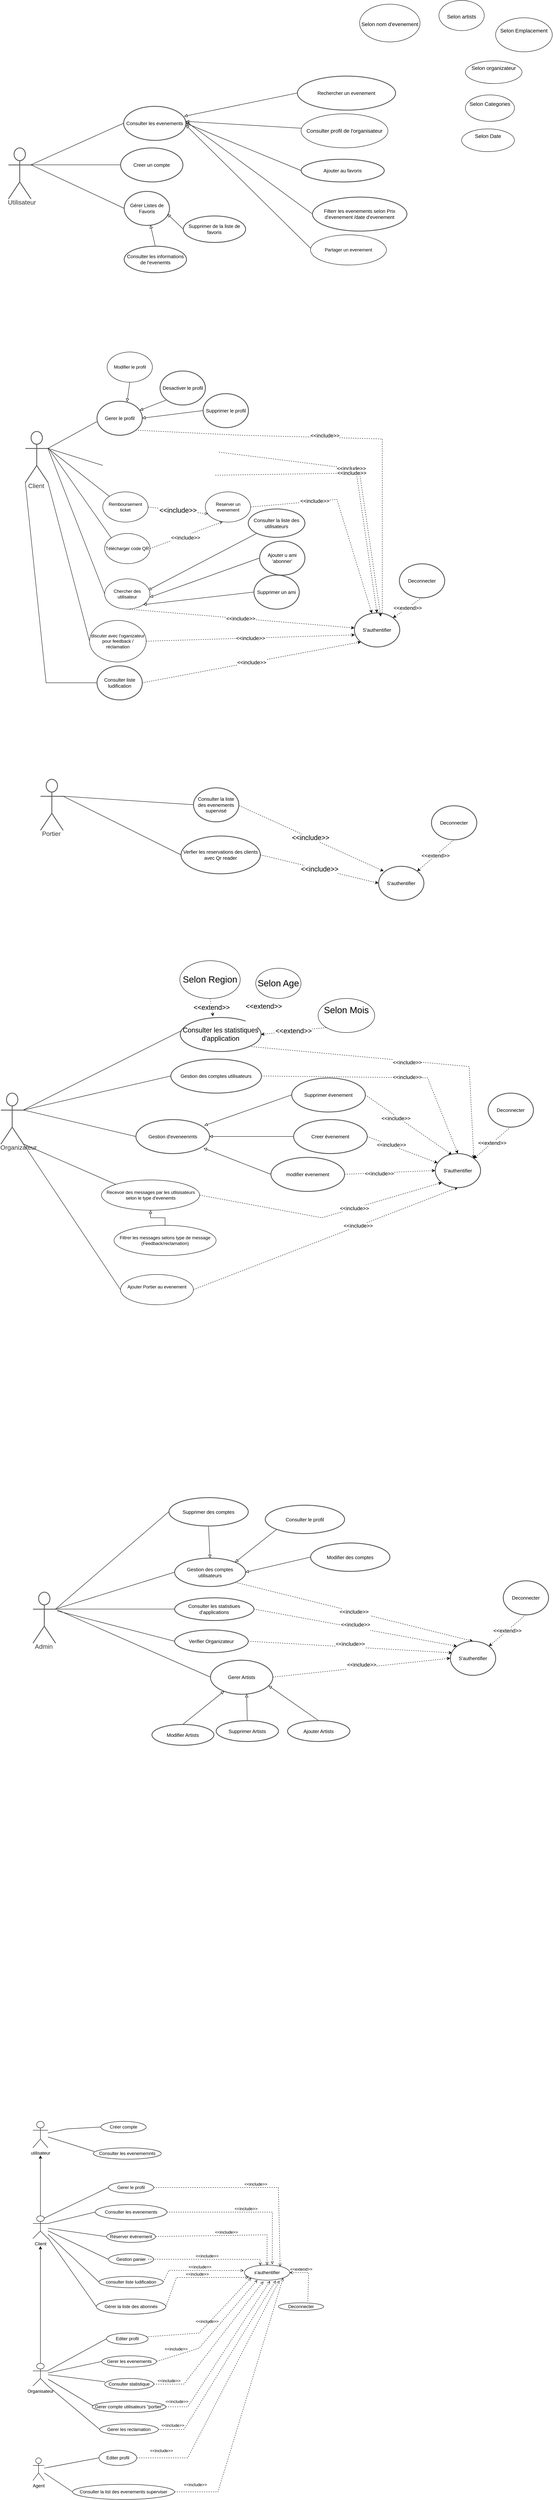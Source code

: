 <mxfile version="20.8.16" type="github">
  <diagram name="Page-1" id="S8-5whWWjBByGaZXZ5yN">
    <mxGraphModel dx="1500" dy="1926" grid="1" gridSize="10" guides="1" tooltips="1" connect="1" arrows="1" fold="1" page="1" pageScale="1" pageWidth="827" pageHeight="1169" math="0" shadow="0">
      <root>
        <mxCell id="0" />
        <mxCell id="1" parent="0" />
        <mxCell id="oR9qkToTt6fAtuaVTWsN-264" style="edgeStyle=none;rounded=0;orthogonalLoop=1;jettySize=auto;html=1;exitX=1;exitY=0.333;exitDx=0;exitDy=0;exitPerimeter=0;entryX=0;entryY=0.5;entryDx=0;entryDy=0;fontSize=14;endArrow=none;endFill=0;" parent="1" source="Xd1Pg4iGhiYPtQFeeaUK-61" target="oR9qkToTt6fAtuaVTWsN-95" edge="1">
          <mxGeometry relative="1" as="geometry" />
        </mxCell>
        <mxCell id="oR9qkToTt6fAtuaVTWsN-265" style="edgeStyle=none;rounded=0;orthogonalLoop=1;jettySize=auto;html=1;exitX=1;exitY=0.333;exitDx=0;exitDy=0;exitPerimeter=0;entryX=0;entryY=0.5;entryDx=0;entryDy=0;fontSize=14;endArrow=none;endFill=0;" parent="1" source="Xd1Pg4iGhiYPtQFeeaUK-61" target="vN8HBcDRqM89FRdapi-8-54" edge="1">
          <mxGeometry relative="1" as="geometry" />
        </mxCell>
        <mxCell id="Xd1Pg4iGhiYPtQFeeaUK-61" value="Admin" style="html=1;overflow=block;blockSpacing=1;shape=umlActor;labelPosition=center;verticalLabelPosition=bottom;verticalAlign=top;whiteSpace=nowrap;fontSize=16.7;fontColor=#333333;align=center;spacing=0;strokeColor=#5e5e5e;strokeOpacity=100;rounded=1;absoluteArcSize=1;arcSize=9;strokeWidth=2.3;lucidId=TCmtfz8hAuSR;" parent="1" vertex="1">
          <mxGeometry x="185" y="3490" width="60" height="135" as="geometry" />
        </mxCell>
        <mxCell id="oR9qkToTt6fAtuaVTWsN-203" style="edgeStyle=none;rounded=0;orthogonalLoop=1;jettySize=auto;html=1;exitX=1;exitY=0.333;exitDx=0;exitDy=0;exitPerimeter=0;entryX=0.032;entryY=0.371;entryDx=0;entryDy=0;entryPerimeter=0;fontSize=18;endArrow=none;endFill=0;" parent="1" source="Xd1Pg4iGhiYPtQFeeaUK-102" target="vN8HBcDRqM89FRdapi-8-1" edge="1">
          <mxGeometry relative="1" as="geometry" />
        </mxCell>
        <mxCell id="oR9qkToTt6fAtuaVTWsN-204" style="edgeStyle=none;rounded=0;orthogonalLoop=1;jettySize=auto;html=1;exitX=1;exitY=0.333;exitDx=0;exitDy=0;exitPerimeter=0;entryX=0;entryY=0.5;entryDx=0;entryDy=0;fontSize=18;endArrow=none;endFill=0;" parent="1" source="Xd1Pg4iGhiYPtQFeeaUK-102" target="vN8HBcDRqM89FRdapi-8-11" edge="1">
          <mxGeometry relative="1" as="geometry" />
        </mxCell>
        <mxCell id="oR9qkToTt6fAtuaVTWsN-212" style="edgeStyle=none;rounded=0;orthogonalLoop=1;jettySize=auto;html=1;exitX=1;exitY=1;exitDx=0;exitDy=0;exitPerimeter=0;entryX=0;entryY=0.5;entryDx=0;entryDy=0;fontSize=18;endArrow=none;endFill=0;" parent="1" source="Xd1Pg4iGhiYPtQFeeaUK-102" target="oR9qkToTt6fAtuaVTWsN-118" edge="1">
          <mxGeometry relative="1" as="geometry" />
        </mxCell>
        <mxCell id="Xd1Pg4iGhiYPtQFeeaUK-102" value="&lt;div&gt;Organizateur&lt;/div&gt;&lt;div&gt;&lt;br&gt;&lt;/div&gt;" style="html=1;overflow=block;blockSpacing=1;shape=umlActor;labelPosition=center;verticalLabelPosition=bottom;verticalAlign=top;whiteSpace=nowrap;fontSize=16.7;fontColor=#333333;align=center;spacing=0;strokeColor=#5e5e5e;strokeOpacity=100;rounded=1;absoluteArcSize=1;arcSize=9;strokeWidth=2.3;lucidId=wAitfE4UTxwo;" parent="1" vertex="1">
          <mxGeometry x="100" y="2170" width="60" height="135" as="geometry" />
        </mxCell>
        <mxCell id="oR9qkToTt6fAtuaVTWsN-256" style="edgeStyle=none;rounded=0;orthogonalLoop=1;jettySize=auto;html=1;exitX=1;exitY=1;exitDx=0;exitDy=0;entryX=1;entryY=0;entryDx=0;entryDy=0;dashed=1;fontSize=14;endArrow=classic;endFill=1;" parent="1" source="vN8HBcDRqM89FRdapi-8-1" target="oR9qkToTt6fAtuaVTWsN-167" edge="1">
          <mxGeometry relative="1" as="geometry">
            <Array as="points">
              <mxPoint x="1340" y="2100" />
            </Array>
          </mxGeometry>
        </mxCell>
        <mxCell id="oR9qkToTt6fAtuaVTWsN-257" value="&amp;lt;&amp;lt;include&amp;gt;&amp;gt;" style="edgeLabel;html=1;align=center;verticalAlign=middle;resizable=0;points=[];fontSize=14;" parent="oR9qkToTt6fAtuaVTWsN-256" vertex="1" connectable="0">
          <mxGeometry x="0.014" y="-4" relative="1" as="geometry">
            <mxPoint as="offset" />
          </mxGeometry>
        </mxCell>
        <mxCell id="vN8HBcDRqM89FRdapi-8-1" value="&lt;font style=&quot;font-size: 18px;&quot;&gt;Consulter les statistiques d&#39;application &lt;/font&gt;" style="html=1;overflow=block;blockSpacing=1;whiteSpace=wrap;ellipse;fontSize=13;spacing=3.8;strokeColor=#5e5e5e;strokeOpacity=100;rounded=1;absoluteArcSize=1;arcSize=9;strokeWidth=2.3;lucidId=.BitsejxpJ_f;" parent="1" vertex="1">
          <mxGeometry x="575" y="1970" width="214" height="90" as="geometry" />
        </mxCell>
        <mxCell id="oR9qkToTt6fAtuaVTWsN-255" style="edgeStyle=none;rounded=0;orthogonalLoop=1;jettySize=auto;html=1;exitX=1;exitY=0.5;exitDx=0;exitDy=0;entryX=0.5;entryY=0;entryDx=0;entryDy=0;dashed=1;fontSize=14;endArrow=classic;endFill=1;" parent="1" source="vN8HBcDRqM89FRdapi-8-11" target="oR9qkToTt6fAtuaVTWsN-167" edge="1">
          <mxGeometry relative="1" as="geometry">
            <Array as="points">
              <mxPoint x="1230" y="2130" />
            </Array>
          </mxGeometry>
        </mxCell>
        <mxCell id="oR9qkToTt6fAtuaVTWsN-258" value="&amp;lt;&amp;lt;include&amp;gt;&amp;gt;" style="edgeLabel;html=1;align=center;verticalAlign=middle;resizable=0;points=[];fontSize=14;" parent="oR9qkToTt6fAtuaVTWsN-255" vertex="1" connectable="0">
          <mxGeometry x="0.178" y="2" relative="1" as="geometry">
            <mxPoint as="offset" />
          </mxGeometry>
        </mxCell>
        <mxCell id="vN8HBcDRqM89FRdapi-8-11" value="Gestion des comptes utilisateurs" style="html=1;overflow=block;blockSpacing=1;whiteSpace=wrap;ellipse;fontSize=13;spacing=3.8;strokeColor=#5e5e5e;strokeOpacity=100;rounded=1;absoluteArcSize=1;arcSize=9;strokeWidth=2.3;lucidId=.BitsejxpJ_f;" parent="1" vertex="1">
          <mxGeometry x="550" y="2080" width="240" height="90" as="geometry" />
        </mxCell>
        <mxCell id="oR9qkToTt6fAtuaVTWsN-206" style="edgeStyle=none;rounded=0;orthogonalLoop=1;jettySize=auto;html=1;exitX=0;exitY=0.5;exitDx=0;exitDy=0;entryX=1;entryY=0.333;entryDx=0;entryDy=0;entryPerimeter=0;fontSize=18;endArrow=none;endFill=0;" parent="1" source="vN8HBcDRqM89FRdapi-8-12" target="Xd1Pg4iGhiYPtQFeeaUK-102" edge="1">
          <mxGeometry relative="1" as="geometry" />
        </mxCell>
        <mxCell id="vN8HBcDRqM89FRdapi-8-12" value="Gestion d&#39;eveneenmts" style="html=1;overflow=block;blockSpacing=1;whiteSpace=wrap;ellipse;fontSize=13;spacing=3.8;strokeColor=#5e5e5e;strokeOpacity=100;rounded=1;absoluteArcSize=1;arcSize=9;strokeWidth=2.3;lucidId=.BitsejxpJ_f;" parent="1" vertex="1">
          <mxGeometry x="457.5" y="2240" width="195" height="90" as="geometry" />
        </mxCell>
        <mxCell id="oR9qkToTt6fAtuaVTWsN-193" style="edgeStyle=none;rounded=0;orthogonalLoop=1;jettySize=auto;html=1;exitX=0;exitY=0.5;exitDx=0;exitDy=0;entryX=1;entryY=0.5;entryDx=0;entryDy=0;fontSize=14;endArrow=block;endFill=0;" parent="1" source="vN8HBcDRqM89FRdapi-8-13" target="vN8HBcDRqM89FRdapi-8-12" edge="1">
          <mxGeometry relative="1" as="geometry" />
        </mxCell>
        <mxCell id="oR9qkToTt6fAtuaVTWsN-253" style="edgeStyle=none;rounded=0;orthogonalLoop=1;jettySize=auto;html=1;exitX=1;exitY=0.5;exitDx=0;exitDy=0;dashed=1;fontSize=14;endArrow=classic;endFill=1;" parent="1" source="vN8HBcDRqM89FRdapi-8-13" target="oR9qkToTt6fAtuaVTWsN-167" edge="1">
          <mxGeometry relative="1" as="geometry" />
        </mxCell>
        <mxCell id="oR9qkToTt6fAtuaVTWsN-260" value="&amp;lt;&amp;lt;include&amp;gt;&amp;gt;" style="edgeLabel;html=1;align=center;verticalAlign=middle;resizable=0;points=[];fontSize=14;" parent="oR9qkToTt6fAtuaVTWsN-253" vertex="1" connectable="0">
          <mxGeometry x="-0.32" y="2" relative="1" as="geometry">
            <mxPoint as="offset" />
          </mxGeometry>
        </mxCell>
        <mxCell id="vN8HBcDRqM89FRdapi-8-13" value="Creer évenement" style="html=1;overflow=block;blockSpacing=1;whiteSpace=wrap;ellipse;fontSize=13;spacing=3.8;strokeColor=#5e5e5e;strokeOpacity=100;rounded=1;absoluteArcSize=1;arcSize=9;strokeWidth=2.3;lucidId=.BitsejxpJ_f;" parent="1" vertex="1">
          <mxGeometry x="875" y="2240" width="195" height="90" as="geometry" />
        </mxCell>
        <mxCell id="oR9qkToTt6fAtuaVTWsN-211" style="edgeStyle=none;rounded=0;orthogonalLoop=1;jettySize=auto;html=1;exitX=0;exitY=0.5;exitDx=0;exitDy=0;entryX=0.922;entryY=0.844;entryDx=0;entryDy=0;entryPerimeter=0;fontSize=18;endArrow=block;endFill=0;" parent="1" source="vN8HBcDRqM89FRdapi-8-15" target="vN8HBcDRqM89FRdapi-8-12" edge="1">
          <mxGeometry relative="1" as="geometry" />
        </mxCell>
        <mxCell id="oR9qkToTt6fAtuaVTWsN-252" style="edgeStyle=none;rounded=0;orthogonalLoop=1;jettySize=auto;html=1;exitX=1;exitY=0.5;exitDx=0;exitDy=0;entryX=0;entryY=0.5;entryDx=0;entryDy=0;dashed=1;fontSize=14;endArrow=classic;endFill=1;" parent="1" source="vN8HBcDRqM89FRdapi-8-15" target="oR9qkToTt6fAtuaVTWsN-167" edge="1">
          <mxGeometry relative="1" as="geometry" />
        </mxCell>
        <mxCell id="oR9qkToTt6fAtuaVTWsN-261" value="&amp;lt;&amp;lt;include&amp;gt;&amp;gt;" style="edgeLabel;html=1;align=center;verticalAlign=middle;resizable=0;points=[];fontSize=14;" parent="oR9qkToTt6fAtuaVTWsN-252" vertex="1" connectable="0">
          <mxGeometry x="-0.234" y="-2" relative="1" as="geometry">
            <mxPoint as="offset" />
          </mxGeometry>
        </mxCell>
        <mxCell id="vN8HBcDRqM89FRdapi-8-15" value="modifier evenement" style="html=1;overflow=block;blockSpacing=1;whiteSpace=wrap;ellipse;fontSize=13;spacing=3.8;strokeColor=#5e5e5e;strokeOpacity=100;rounded=1;absoluteArcSize=1;arcSize=9;strokeWidth=2.3;lucidId=.BitsejxpJ_f;" parent="1" vertex="1">
          <mxGeometry x="815" y="2340" width="195" height="90" as="geometry" />
        </mxCell>
        <mxCell id="oR9qkToTt6fAtuaVTWsN-122" style="rounded=0;orthogonalLoop=1;jettySize=auto;html=1;exitX=1;exitY=0.333;exitDx=0;exitDy=0;exitPerimeter=0;entryX=0;entryY=0.5;entryDx=0;entryDy=0;endArrow=none;endFill=0;" parent="1" source="vN8HBcDRqM89FRdapi-8-19" target="vN8HBcDRqM89FRdapi-8-20" edge="1">
          <mxGeometry relative="1" as="geometry" />
        </mxCell>
        <mxCell id="oR9qkToTt6fAtuaVTWsN-123" style="edgeStyle=none;rounded=0;orthogonalLoop=1;jettySize=auto;html=1;exitX=1;exitY=0.333;exitDx=0;exitDy=0;exitPerimeter=0;entryX=0;entryY=0.5;entryDx=0;entryDy=0;endArrow=none;endFill=0;" parent="1" source="vN8HBcDRqM89FRdapi-8-19" target="vN8HBcDRqM89FRdapi-8-23" edge="1">
          <mxGeometry relative="1" as="geometry" />
        </mxCell>
        <mxCell id="vN8HBcDRqM89FRdapi-8-19" value="Utilisateur" style="html=1;overflow=block;blockSpacing=1;shape=umlActor;labelPosition=center;verticalLabelPosition=bottom;verticalAlign=top;whiteSpace=nowrap;fontSize=16.7;fontColor=#333333;align=center;spacing=0;strokeColor=#5e5e5e;strokeOpacity=100;rounded=1;absoluteArcSize=1;arcSize=9;strokeWidth=2.3;lucidId=8mitzC-ZQj-q;" parent="1" vertex="1">
          <mxGeometry x="120" y="-330" width="60" height="135" as="geometry" />
        </mxCell>
        <mxCell id="vN8HBcDRqM89FRdapi-8-20" value="Consulter les evenements" style="html=1;overflow=block;blockSpacing=1;whiteSpace=wrap;ellipse;fontSize=13;spacing=3.8;strokeColor=#5e5e5e;strokeOpacity=100;rounded=1;absoluteArcSize=1;arcSize=9;strokeWidth=2.3;lucidId=soitjvf58P_N;" parent="1" vertex="1">
          <mxGeometry x="425" y="-440" width="165" height="90" as="geometry" />
        </mxCell>
        <mxCell id="oR9qkToTt6fAtuaVTWsN-225" style="edgeStyle=none;rounded=0;orthogonalLoop=1;jettySize=auto;html=1;exitX=1;exitY=0.333;exitDx=0;exitDy=0;exitPerimeter=0;entryX=0.019;entryY=0.588;entryDx=0;entryDy=0;entryPerimeter=0;fontSize=18;endArrow=none;endFill=0;" parent="1" source="vN8HBcDRqM89FRdapi-8-21" target="vN8HBcDRqM89FRdapi-8-26" edge="1">
          <mxGeometry relative="1" as="geometry" />
        </mxCell>
        <mxCell id="oR9qkToTt6fAtuaVTWsN-227" style="edgeStyle=none;rounded=0;orthogonalLoop=1;jettySize=auto;html=1;exitX=1;exitY=0.333;exitDx=0;exitDy=0;exitPerimeter=0;entryX=0;entryY=0;entryDx=0;entryDy=0;fontSize=18;endArrow=none;endFill=0;" parent="1" source="vN8HBcDRqM89FRdapi-8-21" target="oR9qkToTt6fAtuaVTWsN-66" edge="1">
          <mxGeometry relative="1" as="geometry" />
        </mxCell>
        <mxCell id="oR9qkToTt6fAtuaVTWsN-235" style="edgeStyle=none;rounded=0;orthogonalLoop=1;jettySize=auto;html=1;exitX=1;exitY=1;exitDx=0;exitDy=0;exitPerimeter=0;entryX=0;entryY=0.5;entryDx=0;entryDy=0;fontSize=14;endArrow=none;endFill=0;" parent="1" source="vN8HBcDRqM89FRdapi-8-21" target="oR9qkToTt6fAtuaVTWsN-111" edge="1">
          <mxGeometry relative="1" as="geometry" />
        </mxCell>
        <mxCell id="vN8HBcDRqM89FRdapi-8-21" value="Client" style="html=1;overflow=block;blockSpacing=1;shape=umlActor;labelPosition=center;verticalLabelPosition=bottom;verticalAlign=top;whiteSpace=nowrap;fontSize=16.7;fontColor=#333333;align=center;spacing=0;strokeColor=#5e5e5e;strokeOpacity=100;rounded=1;absoluteArcSize=1;arcSize=9;strokeWidth=2.3;lucidId=Zoit8c.qYpQ7;" parent="1" vertex="1">
          <mxGeometry x="165" y="420" width="60" height="135" as="geometry" />
        </mxCell>
        <mxCell id="vN8HBcDRqM89FRdapi-8-22" value="" style="html=1;jettySize=18;whiteSpace=wrap;fontSize=13;strokeColor=#5E5E5E;strokeWidth=1.5;rounded=1;arcSize=12;edgeStyle=orthogonalEdgeStyle;startArrow=none;endArrow=block;endFill=1;lucidId=mpitS5lhm7C1;" parent="1" edge="1">
          <mxGeometry width="100" height="100" relative="1" as="geometry">
            <Array as="points" />
            <mxPoint x="676" y="-271" as="sourcePoint" />
            <mxPoint x="676" y="-271" as="targetPoint" />
          </mxGeometry>
        </mxCell>
        <mxCell id="vN8HBcDRqM89FRdapi-8-23" value="Creer un compte" style="html=1;overflow=block;blockSpacing=1;whiteSpace=wrap;ellipse;fontSize=13;spacing=3.8;strokeColor=#5e5e5e;strokeOpacity=100;rounded=1;absoluteArcSize=1;arcSize=9;strokeWidth=2.3;lucidId=KpitLF8Kvkj4;" parent="1" vertex="1">
          <mxGeometry x="417" y="-330" width="165" height="90" as="geometry" />
        </mxCell>
        <mxCell id="oR9qkToTt6fAtuaVTWsN-240" style="edgeStyle=none;rounded=0;orthogonalLoop=1;jettySize=auto;html=1;exitX=1;exitY=1;exitDx=0;exitDy=0;entryX=0.617;entryY=0.111;entryDx=0;entryDy=0;entryPerimeter=0;dashed=1;fontSize=14;endArrow=classic;endFill=1;" parent="1" source="vN8HBcDRqM89FRdapi-8-26" target="oR9qkToTt6fAtuaVTWsN-161" edge="1">
          <mxGeometry relative="1" as="geometry">
            <Array as="points">
              <mxPoint x="730" y="430" />
              <mxPoint x="1110" y="440" />
            </Array>
          </mxGeometry>
        </mxCell>
        <mxCell id="oR9qkToTt6fAtuaVTWsN-245" value="&amp;lt;&amp;lt;include&amp;gt;&amp;gt;" style="edgeLabel;html=1;align=center;verticalAlign=middle;resizable=0;points=[];fontSize=14;" parent="oR9qkToTt6fAtuaVTWsN-240" vertex="1" connectable="0">
          <mxGeometry x="-0.107" y="5" relative="1" as="geometry">
            <mxPoint as="offset" />
          </mxGeometry>
        </mxCell>
        <mxCell id="vN8HBcDRqM89FRdapi-8-26" value="Gerer le profil" style="html=1;overflow=block;blockSpacing=1;whiteSpace=wrap;ellipse;fontSize=13;spacing=3.8;strokeColor=#5e5e5e;strokeOpacity=100;rounded=1;absoluteArcSize=1;arcSize=9;strokeWidth=2.3;lucidId=3sitsereLQRn;" parent="1" vertex="1">
          <mxGeometry x="354.5" y="340" width="120" height="90" as="geometry" />
        </mxCell>
        <mxCell id="oR9qkToTt6fAtuaVTWsN-226" style="edgeStyle=none;rounded=0;orthogonalLoop=1;jettySize=auto;html=1;exitX=0;exitY=0.5;exitDx=0;exitDy=0;entryX=1;entryY=0.333;entryDx=0;entryDy=0;entryPerimeter=0;fontSize=18;endArrow=none;endFill=0;" parent="1" target="vN8HBcDRqM89FRdapi-8-21" edge="1">
          <mxGeometry relative="1" as="geometry">
            <mxPoint x="370" y="510" as="sourcePoint" />
          </mxGeometry>
        </mxCell>
        <mxCell id="oR9qkToTt6fAtuaVTWsN-241" style="edgeStyle=none;rounded=0;orthogonalLoop=1;jettySize=auto;html=1;entryX=0.5;entryY=0;entryDx=0;entryDy=0;dashed=1;fontSize=14;endArrow=classic;endFill=1;exitX=1;exitY=0.5;exitDx=0;exitDy=0;" parent="1" target="oR9qkToTt6fAtuaVTWsN-161" edge="1">
          <mxGeometry relative="1" as="geometry">
            <Array as="points">
              <mxPoint x="1040" y="520" />
            </Array>
            <mxPoint x="677.5" y="475" as="sourcePoint" />
          </mxGeometry>
        </mxCell>
        <mxCell id="oR9qkToTt6fAtuaVTWsN-244" value="&amp;lt;&amp;lt;include&amp;gt;&amp;gt;" style="edgeLabel;html=1;align=center;verticalAlign=middle;resizable=0;points=[];fontSize=14;" parent="oR9qkToTt6fAtuaVTWsN-241" vertex="1" connectable="0">
          <mxGeometry x="-0.058" y="1" relative="1" as="geometry">
            <mxPoint as="offset" />
          </mxGeometry>
        </mxCell>
        <mxCell id="oR9qkToTt6fAtuaVTWsN-223" style="edgeStyle=none;rounded=0;orthogonalLoop=1;jettySize=auto;html=1;exitX=0;exitY=1;exitDx=0;exitDy=0;fontSize=18;endArrow=block;endFill=0;" parent="1" source="vN8HBcDRqM89FRdapi-8-28" target="vN8HBcDRqM89FRdapi-8-26" edge="1">
          <mxGeometry relative="1" as="geometry" />
        </mxCell>
        <mxCell id="vN8HBcDRqM89FRdapi-8-28" value="Desactiver le profil" style="html=1;overflow=block;blockSpacing=1;whiteSpace=wrap;ellipse;fontSize=13;spacing=3.8;strokeColor=#5e5e5e;strokeOpacity=100;rounded=1;absoluteArcSize=1;arcSize=9;strokeWidth=2.3;lucidId=jtitNFk_JNwB;" parent="1" vertex="1">
          <mxGeometry x="521.5" y="260" width="120" height="90" as="geometry" />
        </mxCell>
        <mxCell id="oR9qkToTt6fAtuaVTWsN-236" style="edgeStyle=none;rounded=0;orthogonalLoop=1;jettySize=auto;html=1;exitX=0;exitY=0.5;exitDx=0;exitDy=0;entryX=0;entryY=1;entryDx=0;entryDy=0;entryPerimeter=0;fontSize=14;endArrow=none;endFill=0;" parent="1" source="vN8HBcDRqM89FRdapi-8-29" target="vN8HBcDRqM89FRdapi-8-21" edge="1">
          <mxGeometry relative="1" as="geometry">
            <Array as="points">
              <mxPoint x="220" y="1085" />
            </Array>
          </mxGeometry>
        </mxCell>
        <mxCell id="oR9qkToTt6fAtuaVTWsN-237" value="&amp;lt;&amp;lt;include&amp;gt;&amp;gt;" style="edgeStyle=none;rounded=0;orthogonalLoop=1;jettySize=auto;html=1;exitX=1;exitY=0.5;exitDx=0;exitDy=0;entryX=0;entryY=1;entryDx=0;entryDy=0;fontSize=14;endArrow=classic;endFill=1;dashed=1;" parent="1" source="vN8HBcDRqM89FRdapi-8-29" target="oR9qkToTt6fAtuaVTWsN-161" edge="1">
          <mxGeometry relative="1" as="geometry" />
        </mxCell>
        <mxCell id="vN8HBcDRqM89FRdapi-8-29" value="Consulter liste ludification" style="html=1;overflow=block;blockSpacing=1;whiteSpace=wrap;ellipse;fontSize=13;spacing=3.8;strokeColor=#5e5e5e;strokeOpacity=100;rounded=1;absoluteArcSize=1;arcSize=9;strokeWidth=2.3;lucidId=AtitZLWRrcX2;" parent="1" vertex="1">
          <mxGeometry x="354.5" y="1040" width="120" height="90" as="geometry" />
        </mxCell>
        <mxCell id="oR9qkToTt6fAtuaVTWsN-215" style="edgeStyle=none;rounded=0;orthogonalLoop=1;jettySize=auto;html=1;exitX=0;exitY=0.5;exitDx=0;exitDy=0;entryX=0.995;entryY=0.61;entryDx=0;entryDy=0;fontSize=18;endArrow=block;endFill=0;entryPerimeter=0;" parent="1" source="vN8HBcDRqM89FRdapi-8-31" target="oR9qkToTt6fAtuaVTWsN-109" edge="1">
          <mxGeometry relative="1" as="geometry">
            <mxPoint x="662.565" y="956.715" as="targetPoint" />
          </mxGeometry>
        </mxCell>
        <mxCell id="vN8HBcDRqM89FRdapi-8-31" value="Ajouter u ami &#39;abonner&#39;" style="html=1;overflow=block;blockSpacing=1;whiteSpace=wrap;ellipse;fontSize=13;spacing=3.8;strokeColor=#5e5e5e;strokeOpacity=100;rounded=1;absoluteArcSize=1;arcSize=9;strokeWidth=2.3;lucidId=yuiteOMJiaQA;" parent="1" vertex="1">
          <mxGeometry x="785" y="710" width="120" height="90" as="geometry" />
        </mxCell>
        <mxCell id="oR9qkToTt6fAtuaVTWsN-213" style="edgeStyle=none;rounded=0;orthogonalLoop=1;jettySize=auto;html=1;exitX=0;exitY=0.5;exitDx=0;exitDy=0;entryX=1;entryY=1;entryDx=0;entryDy=0;fontSize=18;endArrow=block;endFill=0;" parent="1" source="vN8HBcDRqM89FRdapi-8-32" target="oR9qkToTt6fAtuaVTWsN-109" edge="1">
          <mxGeometry relative="1" as="geometry">
            <mxPoint x="648.08" y="965.23" as="targetPoint" />
          </mxGeometry>
        </mxCell>
        <mxCell id="vN8HBcDRqM89FRdapi-8-32" value="Supprimer un ami" style="html=1;overflow=block;blockSpacing=1;whiteSpace=wrap;ellipse;fontSize=13;spacing=3.8;strokeColor=#5e5e5e;strokeOpacity=100;rounded=1;absoluteArcSize=1;arcSize=9;strokeWidth=2.3;lucidId=Juitxt.MBrJM;" parent="1" vertex="1">
          <mxGeometry x="770" y="800" width="120" height="90" as="geometry" />
        </mxCell>
        <mxCell id="oR9qkToTt6fAtuaVTWsN-214" value="" style="edgeStyle=none;rounded=0;orthogonalLoop=1;jettySize=auto;html=1;fontSize=18;endArrow=block;endFill=0;entryX=0.958;entryY=0.375;entryDx=0;entryDy=0;entryPerimeter=0;" parent="1" source="vN8HBcDRqM89FRdapi-8-33" target="oR9qkToTt6fAtuaVTWsN-109" edge="1">
          <mxGeometry relative="1" as="geometry">
            <mxPoint x="678.849" y="916.229" as="targetPoint" />
          </mxGeometry>
        </mxCell>
        <mxCell id="vN8HBcDRqM89FRdapi-8-33" value="Consulter la liste des utilisateurs" style="html=1;overflow=block;blockSpacing=1;whiteSpace=wrap;ellipse;fontSize=13;spacing=3.8;strokeColor=#5e5e5e;strokeOpacity=100;rounded=1;absoluteArcSize=1;arcSize=9;strokeWidth=2.3;lucidId=SuitE4AoL12q;" parent="1" vertex="1">
          <mxGeometry x="755" y="625" width="150" height="75" as="geometry" />
        </mxCell>
        <mxCell id="oR9qkToTt6fAtuaVTWsN-217" style="edgeStyle=none;rounded=0;orthogonalLoop=1;jettySize=auto;html=1;exitX=1;exitY=0.333;exitDx=0;exitDy=0;exitPerimeter=0;entryX=0;entryY=0.5;entryDx=0;entryDy=0;fontSize=18;endArrow=none;endFill=0;" parent="1" source="vN8HBcDRqM89FRdapi-8-45" target="vN8HBcDRqM89FRdapi-8-49" edge="1">
          <mxGeometry relative="1" as="geometry" />
        </mxCell>
        <mxCell id="vN8HBcDRqM89FRdapi-8-45" value="Portier" style="html=1;overflow=block;blockSpacing=1;shape=umlActor;labelPosition=center;verticalLabelPosition=bottom;verticalAlign=top;whiteSpace=nowrap;fontSize=16.7;fontColor=#333333;align=center;spacing=0;strokeColor=#5e5e5e;strokeOpacity=100;rounded=1;absoluteArcSize=1;arcSize=9;strokeWidth=2.3;lucidId=wAitfE4UTxwo;" parent="1" vertex="1">
          <mxGeometry x="205" y="1340" width="60" height="135" as="geometry" />
        </mxCell>
        <mxCell id="vN8HBcDRqM89FRdapi-8-46" style="rounded=0;orthogonalLoop=1;jettySize=auto;html=1;exitX=0;exitY=0.5;exitDx=0;exitDy=0;entryX=1;entryY=0.333;entryDx=0;entryDy=0;entryPerimeter=0;endArrow=none;endFill=0;" parent="1" source="vN8HBcDRqM89FRdapi-8-47" target="vN8HBcDRqM89FRdapi-8-45" edge="1">
          <mxGeometry relative="1" as="geometry">
            <mxPoint x="270" y="1415" as="targetPoint" />
          </mxGeometry>
        </mxCell>
        <mxCell id="oR9qkToTt6fAtuaVTWsN-216" value="&amp;lt;&amp;lt;include&amp;gt;&amp;gt;" style="edgeStyle=none;rounded=0;orthogonalLoop=1;jettySize=auto;html=1;exitX=1;exitY=0.5;exitDx=0;exitDy=0;entryX=0;entryY=0;entryDx=0;entryDy=0;fontSize=18;endArrow=classic;endFill=1;dashed=1;" parent="1" edge="1">
          <mxGeometry relative="1" as="geometry">
            <mxPoint x="726" y="1407.5" as="sourcePoint" />
            <mxPoint x="1113.574" y="1583.18" as="targetPoint" />
          </mxGeometry>
        </mxCell>
        <mxCell id="vN8HBcDRqM89FRdapi-8-47" value="Consulter la liste des evenements supervisé" style="html=1;overflow=block;blockSpacing=1;whiteSpace=wrap;ellipse;fontSize=13;spacing=3.8;strokeColor=#5e5e5e;strokeOpacity=100;rounded=1;absoluteArcSize=1;arcSize=9;strokeWidth=2.3;lucidId=eDitzyq0~7Tt;" parent="1" vertex="1">
          <mxGeometry x="610" y="1362.5" width="120" height="90" as="geometry" />
        </mxCell>
        <mxCell id="vN8HBcDRqM89FRdapi-8-49" value="Verfier les reservations des clients avec Qr reader" style="html=1;overflow=block;blockSpacing=1;whiteSpace=wrap;ellipse;fontSize=13;spacing=3.8;strokeColor=#5e5e5e;strokeOpacity=100;rounded=1;absoluteArcSize=1;arcSize=9;strokeWidth=2.3;lucidId=tDitnoB0Gj56;" parent="1" vertex="1">
          <mxGeometry x="577" y="1490" width="210" height="100" as="geometry" />
        </mxCell>
        <mxCell id="oR9qkToTt6fAtuaVTWsN-192" value="&amp;lt;&amp;lt;include&amp;gt;&amp;gt;" style="edgeStyle=none;rounded=0;orthogonalLoop=1;jettySize=auto;html=1;exitX=1;exitY=1;exitDx=0;exitDy=0;entryX=0.5;entryY=0;entryDx=0;entryDy=0;dashed=1;fontSize=14;endArrow=classic;endFill=1;" parent="1" source="vN8HBcDRqM89FRdapi-8-54" target="oR9qkToTt6fAtuaVTWsN-171" edge="1">
          <mxGeometry relative="1" as="geometry" />
        </mxCell>
        <mxCell id="vN8HBcDRqM89FRdapi-8-54" value="Gestion des comptes utilisateurs" style="html=1;overflow=block;blockSpacing=1;whiteSpace=wrap;ellipse;fontSize=13;spacing=3.8;strokeColor=#5e5e5e;strokeOpacity=100;rounded=1;absoluteArcSize=1;arcSize=9;strokeWidth=2.3;lucidId=2CmtHglSXUaJ;" parent="1" vertex="1">
          <mxGeometry x="560" y="3400" width="188" height="75" as="geometry" />
        </mxCell>
        <mxCell id="oR9qkToTt6fAtuaVTWsN-191" value="&#xa;&amp;lt;&amp;lt;include&amp;gt;&amp;gt;&#xa;&#xa;" style="edgeStyle=none;rounded=0;orthogonalLoop=1;jettySize=auto;html=1;exitX=1;exitY=0.5;exitDx=0;exitDy=0;entryX=0;entryY=0;entryDx=0;entryDy=0;dashed=1;fontSize=14;endArrow=classic;endFill=1;" parent="1" source="vN8HBcDRqM89FRdapi-8-55" target="oR9qkToTt6fAtuaVTWsN-171" edge="1">
          <mxGeometry relative="1" as="geometry" />
        </mxCell>
        <mxCell id="oR9qkToTt6fAtuaVTWsN-266" style="edgeStyle=none;rounded=0;orthogonalLoop=1;jettySize=auto;html=1;exitX=0;exitY=0.5;exitDx=0;exitDy=0;fontSize=14;endArrow=none;endFill=0;" parent="1" source="vN8HBcDRqM89FRdapi-8-55" edge="1">
          <mxGeometry relative="1" as="geometry">
            <mxPoint x="250" y="3535" as="targetPoint" />
          </mxGeometry>
        </mxCell>
        <mxCell id="vN8HBcDRqM89FRdapi-8-55" value="Consulter les  statistiues d&#39;applications" style="html=1;overflow=block;blockSpacing=1;whiteSpace=wrap;ellipse;fontSize=13;spacing=3.8;strokeColor=#5e5e5e;strokeOpacity=100;rounded=1;absoluteArcSize=1;arcSize=9;strokeWidth=2.3;lucidId=4Cmtud14x5Y7;" parent="1" vertex="1">
          <mxGeometry x="560" y="3505" width="210" height="60" as="geometry" />
        </mxCell>
        <mxCell id="oR9qkToTt6fAtuaVTWsN-190" value="&#xa;&amp;lt;&amp;lt;include&amp;gt;&amp;gt;&#xa;&#xa;" style="edgeStyle=none;rounded=0;orthogonalLoop=1;jettySize=auto;html=1;exitX=1;exitY=0.5;exitDx=0;exitDy=0;entryX=0.039;entryY=0.34;entryDx=0;entryDy=0;entryPerimeter=0;dashed=1;fontSize=14;endArrow=classic;endFill=1;" parent="1" source="vN8HBcDRqM89FRdapi-8-56" target="oR9qkToTt6fAtuaVTWsN-171" edge="1">
          <mxGeometry relative="1" as="geometry" />
        </mxCell>
        <mxCell id="oR9qkToTt6fAtuaVTWsN-267" style="edgeStyle=none;rounded=0;orthogonalLoop=1;jettySize=auto;html=1;exitX=0;exitY=0.5;exitDx=0;exitDy=0;fontSize=14;endArrow=none;endFill=0;" parent="1" source="vN8HBcDRqM89FRdapi-8-56" edge="1">
          <mxGeometry relative="1" as="geometry">
            <mxPoint x="250" y="3540" as="targetPoint" />
          </mxGeometry>
        </mxCell>
        <mxCell id="vN8HBcDRqM89FRdapi-8-56" value="Verifier Organizateur" style="html=1;overflow=block;blockSpacing=1;whiteSpace=wrap;ellipse;fontSize=13;spacing=3.8;strokeColor=#5e5e5e;strokeOpacity=100;rounded=1;absoluteArcSize=1;arcSize=9;strokeWidth=2.3;lucidId=6CmtnAD3XU6T;" parent="1" vertex="1">
          <mxGeometry x="560" y="3590" width="195" height="60" as="geometry" />
        </mxCell>
        <mxCell id="oR9qkToTt6fAtuaVTWsN-189" value="&#xa;&amp;lt;&amp;lt;include&amp;gt;&amp;gt;&#xa;&#xa;" style="edgeStyle=none;rounded=0;orthogonalLoop=1;jettySize=auto;html=1;exitX=1;exitY=0.5;exitDx=0;exitDy=0;entryX=0;entryY=0.5;entryDx=0;entryDy=0;fontSize=14;endArrow=classic;endFill=1;dashed=1;" parent="1" source="vN8HBcDRqM89FRdapi-8-57" target="oR9qkToTt6fAtuaVTWsN-171" edge="1">
          <mxGeometry relative="1" as="geometry" />
        </mxCell>
        <mxCell id="oR9qkToTt6fAtuaVTWsN-268" style="edgeStyle=none;rounded=0;orthogonalLoop=1;jettySize=auto;html=1;exitX=0;exitY=0.5;exitDx=0;exitDy=0;entryX=1;entryY=0.333;entryDx=0;entryDy=0;entryPerimeter=0;fontSize=14;endArrow=none;endFill=0;" parent="1" source="vN8HBcDRqM89FRdapi-8-57" target="Xd1Pg4iGhiYPtQFeeaUK-61" edge="1">
          <mxGeometry relative="1" as="geometry" />
        </mxCell>
        <mxCell id="vN8HBcDRqM89FRdapi-8-57" value="Gerer  Artists" style="html=1;overflow=block;blockSpacing=1;whiteSpace=wrap;ellipse;fontSize=13;spacing=3.8;strokeColor=#5e5e5e;strokeOpacity=100;rounded=1;absoluteArcSize=1;arcSize=9;strokeWidth=2.3;lucidId=9Cmt3dIYTxuM;" parent="1" vertex="1">
          <mxGeometry x="655" y="3670" width="165" height="90" as="geometry" />
        </mxCell>
        <mxCell id="oR9qkToTt6fAtuaVTWsN-1" value="utilisateur" style="shape=umlActor;verticalLabelPosition=bottom;verticalAlign=top;html=1;outlineConnect=0;" parent="1" vertex="1">
          <mxGeometry x="185" y="4890" width="40" height="70" as="geometry" />
        </mxCell>
        <mxCell id="oR9qkToTt6fAtuaVTWsN-2" value="Créer compte" style="ellipse;whiteSpace=wrap;html=1;" parent="1" vertex="1">
          <mxGeometry x="365" y="4890" width="120" height="30" as="geometry" />
        </mxCell>
        <mxCell id="oR9qkToTt6fAtuaVTWsN-3" value="Consulter les evenememnts" style="ellipse;whiteSpace=wrap;html=1;" parent="1" vertex="1">
          <mxGeometry x="345" y="4960" width="180" height="30" as="geometry" />
        </mxCell>
        <mxCell id="oR9qkToTt6fAtuaVTWsN-4" value="" style="endArrow=none;html=1;rounded=0;entryX=0;entryY=0.5;entryDx=0;entryDy=0;" parent="1" source="oR9qkToTt6fAtuaVTWsN-1" target="oR9qkToTt6fAtuaVTWsN-2" edge="1">
          <mxGeometry width="50" height="50" relative="1" as="geometry">
            <mxPoint x="245" y="4950" as="sourcePoint" />
            <mxPoint x="295" y="4900" as="targetPoint" />
            <Array as="points">
              <mxPoint x="275" y="4910" />
            </Array>
          </mxGeometry>
        </mxCell>
        <mxCell id="oR9qkToTt6fAtuaVTWsN-5" value="" style="endArrow=none;html=1;rounded=0;entryX=0.013;entryY=0.322;entryDx=0;entryDy=0;entryPerimeter=0;" parent="1" source="oR9qkToTt6fAtuaVTWsN-1" target="oR9qkToTt6fAtuaVTWsN-3" edge="1">
          <mxGeometry width="50" height="50" relative="1" as="geometry">
            <mxPoint x="265" y="4970" as="sourcePoint" />
            <mxPoint x="315" y="4920" as="targetPoint" />
          </mxGeometry>
        </mxCell>
        <mxCell id="oR9qkToTt6fAtuaVTWsN-6" style="edgeStyle=orthogonalEdgeStyle;rounded=0;orthogonalLoop=1;jettySize=auto;html=1;" parent="1" source="oR9qkToTt6fAtuaVTWsN-7" edge="1">
          <mxGeometry relative="1" as="geometry">
            <mxPoint x="205" y="4980" as="targetPoint" />
          </mxGeometry>
        </mxCell>
        <mxCell id="oR9qkToTt6fAtuaVTWsN-7" value="Client" style="shape=umlActor;verticalLabelPosition=bottom;verticalAlign=top;html=1;outlineConnect=0;" parent="1" vertex="1">
          <mxGeometry x="185" y="5140" width="40" height="60" as="geometry" />
        </mxCell>
        <mxCell id="oR9qkToTt6fAtuaVTWsN-8" value="Gerer le profil" style="ellipse;whiteSpace=wrap;html=1;" parent="1" vertex="1">
          <mxGeometry x="385" y="5050" width="120" height="30" as="geometry" />
        </mxCell>
        <mxCell id="oR9qkToTt6fAtuaVTWsN-9" value="Gestion panier" style="ellipse;whiteSpace=wrap;html=1;" parent="1" vertex="1">
          <mxGeometry x="385" y="5240" width="120" height="30" as="geometry" />
        </mxCell>
        <mxCell id="oR9qkToTt6fAtuaVTWsN-10" value="Réserver événement" style="ellipse;whiteSpace=wrap;html=1;" parent="1" vertex="1">
          <mxGeometry x="380" y="5180" width="130" height="30" as="geometry" />
        </mxCell>
        <mxCell id="oR9qkToTt6fAtuaVTWsN-11" value="consulter liste ludification" style="ellipse;whiteSpace=wrap;html=1;" parent="1" vertex="1">
          <mxGeometry x="360" y="5300" width="170" height="30" as="geometry" />
        </mxCell>
        <mxCell id="oR9qkToTt6fAtuaVTWsN-12" value="Consulter les evenements" style="ellipse;whiteSpace=wrap;html=1;" parent="1" vertex="1">
          <mxGeometry x="350" y="5110" width="190" height="40" as="geometry" />
        </mxCell>
        <mxCell id="oR9qkToTt6fAtuaVTWsN-13" value="Gérer la liste des abonnés" style="ellipse;whiteSpace=wrap;html=1;" parent="1" vertex="1">
          <mxGeometry x="353" y="5360" width="184" height="40" as="geometry" />
        </mxCell>
        <mxCell id="oR9qkToTt6fAtuaVTWsN-14" style="edgeStyle=orthogonalEdgeStyle;rounded=0;orthogonalLoop=1;jettySize=auto;html=1;exitX=0.5;exitY=1;exitDx=0;exitDy=0;" parent="1" source="oR9qkToTt6fAtuaVTWsN-9" target="oR9qkToTt6fAtuaVTWsN-9" edge="1">
          <mxGeometry relative="1" as="geometry" />
        </mxCell>
        <mxCell id="oR9qkToTt6fAtuaVTWsN-15" value="" style="endArrow=none;html=1;rounded=0;entryX=0;entryY=0.5;entryDx=0;entryDy=0;exitX=0.75;exitY=0.1;exitDx=0;exitDy=0;exitPerimeter=0;" parent="1" source="oR9qkToTt6fAtuaVTWsN-7" target="oR9qkToTt6fAtuaVTWsN-8" edge="1">
          <mxGeometry width="50" height="50" relative="1" as="geometry">
            <mxPoint x="225" y="5140" as="sourcePoint" />
            <mxPoint x="275" y="5090" as="targetPoint" />
          </mxGeometry>
        </mxCell>
        <mxCell id="oR9qkToTt6fAtuaVTWsN-16" value="" style="endArrow=none;html=1;rounded=0;entryX=0;entryY=0.5;entryDx=0;entryDy=0;" parent="1" source="oR9qkToTt6fAtuaVTWsN-7" target="oR9qkToTt6fAtuaVTWsN-10" edge="1">
          <mxGeometry width="50" height="50" relative="1" as="geometry">
            <mxPoint x="275" y="5210" as="sourcePoint" />
            <mxPoint x="325" y="5160" as="targetPoint" />
          </mxGeometry>
        </mxCell>
        <mxCell id="oR9qkToTt6fAtuaVTWsN-17" value="" style="endArrow=none;html=1;rounded=0;entryX=0;entryY=0.5;entryDx=0;entryDy=0;exitX=1;exitY=0.333;exitDx=0;exitDy=0;exitPerimeter=0;" parent="1" source="oR9qkToTt6fAtuaVTWsN-7" target="oR9qkToTt6fAtuaVTWsN-12" edge="1">
          <mxGeometry width="50" height="50" relative="1" as="geometry">
            <mxPoint x="265" y="5195" as="sourcePoint" />
            <mxPoint x="315" y="5145" as="targetPoint" />
          </mxGeometry>
        </mxCell>
        <mxCell id="oR9qkToTt6fAtuaVTWsN-18" value="" style="endArrow=none;html=1;rounded=0;entryX=0;entryY=0.5;entryDx=0;entryDy=0;" parent="1" source="oR9qkToTt6fAtuaVTWsN-7" target="oR9qkToTt6fAtuaVTWsN-9" edge="1">
          <mxGeometry width="50" height="50" relative="1" as="geometry">
            <mxPoint x="275" y="5210" as="sourcePoint" />
            <mxPoint x="325" y="5160" as="targetPoint" />
          </mxGeometry>
        </mxCell>
        <mxCell id="oR9qkToTt6fAtuaVTWsN-19" value="" style="endArrow=none;html=1;rounded=0;entryX=0;entryY=0.5;entryDx=0;entryDy=0;" parent="1" source="oR9qkToTt6fAtuaVTWsN-7" target="oR9qkToTt6fAtuaVTWsN-11" edge="1">
          <mxGeometry width="50" height="50" relative="1" as="geometry">
            <mxPoint x="275" y="5210" as="sourcePoint" />
            <mxPoint x="325" y="5160" as="targetPoint" />
          </mxGeometry>
        </mxCell>
        <mxCell id="oR9qkToTt6fAtuaVTWsN-20" value="" style="endArrow=none;html=1;rounded=0;entryX=0;entryY=0.5;entryDx=0;entryDy=0;" parent="1" source="oR9qkToTt6fAtuaVTWsN-7" target="oR9qkToTt6fAtuaVTWsN-13" edge="1">
          <mxGeometry width="50" height="50" relative="1" as="geometry">
            <mxPoint x="275" y="5210" as="sourcePoint" />
            <mxPoint x="325" y="5160" as="targetPoint" />
          </mxGeometry>
        </mxCell>
        <mxCell id="oR9qkToTt6fAtuaVTWsN-21" style="edgeStyle=orthogonalEdgeStyle;rounded=0;orthogonalLoop=1;jettySize=auto;html=1;exitX=0.5;exitY=0;exitDx=0;exitDy=0;exitPerimeter=0;" parent="1" source="oR9qkToTt6fAtuaVTWsN-22" edge="1">
          <mxGeometry relative="1" as="geometry">
            <mxPoint x="205" y="5220" as="targetPoint" />
          </mxGeometry>
        </mxCell>
        <mxCell id="oR9qkToTt6fAtuaVTWsN-22" value="&lt;div&gt;Organisateur&lt;/div&gt;&lt;div&gt;&lt;br&gt;&lt;/div&gt;" style="shape=umlActor;verticalLabelPosition=bottom;verticalAlign=top;html=1;outlineConnect=0;" parent="1" vertex="1">
          <mxGeometry x="185" y="5530" width="40" height="60" as="geometry" />
        </mxCell>
        <mxCell id="oR9qkToTt6fAtuaVTWsN-23" value="Editer profil" style="ellipse;whiteSpace=wrap;html=1;" parent="1" vertex="1">
          <mxGeometry x="380" y="5450" width="110" height="30" as="geometry" />
        </mxCell>
        <mxCell id="oR9qkToTt6fAtuaVTWsN-24" value="Gerer les evenements" style="ellipse;whiteSpace=wrap;html=1;" parent="1" vertex="1">
          <mxGeometry x="367.5" y="5510" width="145" height="30" as="geometry" />
        </mxCell>
        <mxCell id="oR9qkToTt6fAtuaVTWsN-25" value="Consulter statistique" style="ellipse;whiteSpace=wrap;html=1;" parent="1" vertex="1">
          <mxGeometry x="375" y="5570" width="130" height="30" as="geometry" />
        </mxCell>
        <mxCell id="oR9qkToTt6fAtuaVTWsN-26" value="Gerer compte utilisateurs &quot;portier&quot;" style="ellipse;whiteSpace=wrap;html=1;" parent="1" vertex="1">
          <mxGeometry x="342" y="5630" width="195" height="30" as="geometry" />
        </mxCell>
        <mxCell id="oR9qkToTt6fAtuaVTWsN-27" value="Gerer les reclamation" style="ellipse;whiteSpace=wrap;html=1;" parent="1" vertex="1">
          <mxGeometry x="362" y="5690" width="155" height="30" as="geometry" />
        </mxCell>
        <mxCell id="oR9qkToTt6fAtuaVTWsN-28" value="" style="endArrow=none;html=1;rounded=0;entryX=0.006;entryY=0.291;entryDx=0;entryDy=0;entryPerimeter=0;" parent="1" target="oR9qkToTt6fAtuaVTWsN-25" edge="1">
          <mxGeometry width="50" height="50" relative="1" as="geometry">
            <mxPoint x="225" y="5560" as="sourcePoint" />
            <mxPoint x="367.5" y="5570" as="targetPoint" />
          </mxGeometry>
        </mxCell>
        <mxCell id="oR9qkToTt6fAtuaVTWsN-29" value="" style="endArrow=none;html=1;rounded=0;entryX=0;entryY=0.5;entryDx=0;entryDy=0;" parent="1" source="oR9qkToTt6fAtuaVTWsN-22" target="oR9qkToTt6fAtuaVTWsN-24" edge="1">
          <mxGeometry width="50" height="50" relative="1" as="geometry">
            <mxPoint x="303" y="5580" as="sourcePoint" />
            <mxPoint x="353" y="5530" as="targetPoint" />
          </mxGeometry>
        </mxCell>
        <mxCell id="oR9qkToTt6fAtuaVTWsN-30" value="" style="endArrow=none;html=1;rounded=0;entryX=0;entryY=0.5;entryDx=0;entryDy=0;" parent="1" source="oR9qkToTt6fAtuaVTWsN-22" target="oR9qkToTt6fAtuaVTWsN-23" edge="1">
          <mxGeometry width="50" height="50" relative="1" as="geometry">
            <mxPoint x="300" y="5520" as="sourcePoint" />
            <mxPoint x="350" y="5470" as="targetPoint" />
          </mxGeometry>
        </mxCell>
        <mxCell id="oR9qkToTt6fAtuaVTWsN-31" value="" style="endArrow=none;html=1;rounded=0;entryX=0.018;entryY=0.445;entryDx=0;entryDy=0;entryPerimeter=0;" parent="1" source="oR9qkToTt6fAtuaVTWsN-22" target="oR9qkToTt6fAtuaVTWsN-26" edge="1">
          <mxGeometry width="50" height="50" relative="1" as="geometry">
            <mxPoint x="225" y="5580" as="sourcePoint" />
            <mxPoint x="425" y="5520" as="targetPoint" />
          </mxGeometry>
        </mxCell>
        <mxCell id="oR9qkToTt6fAtuaVTWsN-32" value="" style="endArrow=none;html=1;rounded=0;exitX=1;exitY=1;exitDx=0;exitDy=0;exitPerimeter=0;entryX=0;entryY=0.5;entryDx=0;entryDy=0;" parent="1" source="oR9qkToTt6fAtuaVTWsN-22" target="oR9qkToTt6fAtuaVTWsN-27" edge="1">
          <mxGeometry width="50" height="50" relative="1" as="geometry">
            <mxPoint x="425" y="5690" as="sourcePoint" />
            <mxPoint x="475" y="5640" as="targetPoint" />
          </mxGeometry>
        </mxCell>
        <mxCell id="oR9qkToTt6fAtuaVTWsN-33" value="Agent" style="shape=umlActor;verticalLabelPosition=bottom;verticalAlign=top;html=1;outlineConnect=0;" parent="1" vertex="1">
          <mxGeometry x="185" y="5780" width="30" height="60" as="geometry" />
        </mxCell>
        <mxCell id="oR9qkToTt6fAtuaVTWsN-34" value="Editer profil" style="ellipse;whiteSpace=wrap;html=1;" parent="1" vertex="1">
          <mxGeometry x="360" y="5760" width="100" height="40" as="geometry" />
        </mxCell>
        <mxCell id="oR9qkToTt6fAtuaVTWsN-35" value="Consulter la list des evenements superviser" style="ellipse;whiteSpace=wrap;html=1;" parent="1" vertex="1">
          <mxGeometry x="290" y="5850" width="270" height="40" as="geometry" />
        </mxCell>
        <mxCell id="oR9qkToTt6fAtuaVTWsN-36" value="" style="endArrow=none;html=1;rounded=0;entryX=0;entryY=0.5;entryDx=0;entryDy=0;" parent="1" source="oR9qkToTt6fAtuaVTWsN-33" target="oR9qkToTt6fAtuaVTWsN-35" edge="1">
          <mxGeometry width="50" height="50" relative="1" as="geometry">
            <mxPoint x="385" y="5890" as="sourcePoint" />
            <mxPoint x="435" y="5840" as="targetPoint" />
          </mxGeometry>
        </mxCell>
        <mxCell id="oR9qkToTt6fAtuaVTWsN-37" value="" style="endArrow=none;html=1;rounded=0;entryX=0;entryY=0.5;entryDx=0;entryDy=0;" parent="1" source="oR9qkToTt6fAtuaVTWsN-33" target="oR9qkToTt6fAtuaVTWsN-34" edge="1">
          <mxGeometry width="50" height="50" relative="1" as="geometry">
            <mxPoint x="265" y="5820" as="sourcePoint" />
            <mxPoint x="315" y="5770" as="targetPoint" />
          </mxGeometry>
        </mxCell>
        <mxCell id="oR9qkToTt6fAtuaVTWsN-38" value="s&#39;authentifier" style="ellipse;whiteSpace=wrap;html=1;" parent="1" vertex="1">
          <mxGeometry x="745" y="5270" width="120" height="40" as="geometry" />
        </mxCell>
        <mxCell id="oR9qkToTt6fAtuaVTWsN-39" value="&amp;lt;&amp;lt;include&amp;gt;&amp;gt;" style="html=1;verticalAlign=bottom;labelBackgroundColor=none;endArrow=open;endFill=0;dashed=1;rounded=0;exitX=1;exitY=0.5;exitDx=0;exitDy=0;entryX=0.788;entryY=0.1;entryDx=0;entryDy=0;entryPerimeter=0;" parent="1" source="oR9qkToTt6fAtuaVTWsN-8" target="oR9qkToTt6fAtuaVTWsN-38" edge="1">
          <mxGeometry width="160" relative="1" as="geometry">
            <mxPoint x="555" y="5110" as="sourcePoint" />
            <mxPoint x="715" y="5110" as="targetPoint" />
            <Array as="points">
              <mxPoint x="835" y="5065" />
            </Array>
          </mxGeometry>
        </mxCell>
        <mxCell id="oR9qkToTt6fAtuaVTWsN-40" value="&amp;lt;&amp;lt;include&amp;gt;&amp;gt;" style="html=1;verticalAlign=bottom;labelBackgroundColor=none;endArrow=open;endFill=0;dashed=1;rounded=0;entryX=0.5;entryY=0;entryDx=0;entryDy=0;" parent="1" target="oR9qkToTt6fAtuaVTWsN-38" edge="1">
          <mxGeometry width="160" relative="1" as="geometry">
            <mxPoint x="510" y="5194.64" as="sourcePoint" />
            <mxPoint x="670" y="5194.64" as="targetPoint" />
            <Array as="points">
              <mxPoint x="805" y="5190" />
            </Array>
          </mxGeometry>
        </mxCell>
        <mxCell id="oR9qkToTt6fAtuaVTWsN-41" value="&amp;lt;&amp;lt;include&amp;gt;&amp;gt;" style="html=1;verticalAlign=bottom;labelBackgroundColor=none;endArrow=open;endFill=0;dashed=1;rounded=0;exitX=1;exitY=0.5;exitDx=0;exitDy=0;entryX=0.615;entryY=-0.043;entryDx=0;entryDy=0;entryPerimeter=0;" parent="1" source="oR9qkToTt6fAtuaVTWsN-12" target="oR9qkToTt6fAtuaVTWsN-38" edge="1">
          <mxGeometry width="160" relative="1" as="geometry">
            <mxPoint x="549" y="5150" as="sourcePoint" />
            <mxPoint x="709" y="5150" as="targetPoint" />
            <Array as="points">
              <mxPoint x="819" y="5130" />
            </Array>
          </mxGeometry>
        </mxCell>
        <mxCell id="oR9qkToTt6fAtuaVTWsN-42" value="&amp;lt;&amp;lt;include&amp;gt;&amp;gt;" style="html=1;verticalAlign=bottom;labelBackgroundColor=none;endArrow=open;endFill=0;dashed=1;rounded=0;entryX=0.35;entryY=0.028;entryDx=0;entryDy=0;entryPerimeter=0;" parent="1" target="oR9qkToTt6fAtuaVTWsN-38" edge="1">
          <mxGeometry width="160" relative="1" as="geometry">
            <mxPoint x="490" y="5254.64" as="sourcePoint" />
            <mxPoint x="775" y="5250" as="targetPoint" />
            <Array as="points">
              <mxPoint x="787" y="5255" />
            </Array>
          </mxGeometry>
        </mxCell>
        <mxCell id="oR9qkToTt6fAtuaVTWsN-43" value="&amp;lt;&amp;lt;include&amp;gt;&amp;gt;" style="html=1;verticalAlign=bottom;labelBackgroundColor=none;endArrow=open;endFill=0;dashed=1;rounded=0;exitX=1;exitY=0.5;exitDx=0;exitDy=0;entryX=-0.016;entryY=0.362;entryDx=0;entryDy=0;entryPerimeter=0;" parent="1" source="oR9qkToTt6fAtuaVTWsN-11" target="oR9qkToTt6fAtuaVTWsN-38" edge="1">
          <mxGeometry width="160" relative="1" as="geometry">
            <mxPoint x="495" y="5340" as="sourcePoint" />
            <mxPoint x="655" y="5340" as="targetPoint" />
            <Array as="points">
              <mxPoint x="545" y="5284" />
            </Array>
          </mxGeometry>
        </mxCell>
        <mxCell id="oR9qkToTt6fAtuaVTWsN-44" value="&amp;lt;&amp;lt;include&amp;gt;&amp;gt;" style="html=1;verticalAlign=bottom;labelBackgroundColor=none;endArrow=open;endFill=0;dashed=1;rounded=0;exitX=1;exitY=0.5;exitDx=0;exitDy=0;entryX=0.092;entryY=0.818;entryDx=0;entryDy=0;entryPerimeter=0;" parent="1" source="oR9qkToTt6fAtuaVTWsN-13" target="oR9qkToTt6fAtuaVTWsN-38" edge="1">
          <mxGeometry width="160" relative="1" as="geometry">
            <mxPoint x="495" y="5340" as="sourcePoint" />
            <mxPoint x="655" y="5340" as="targetPoint" />
            <Array as="points">
              <mxPoint x="565" y="5303" />
            </Array>
          </mxGeometry>
        </mxCell>
        <mxCell id="oR9qkToTt6fAtuaVTWsN-45" value="&amp;lt;&amp;lt;include&amp;gt;&amp;gt;" style="html=1;verticalAlign=bottom;labelBackgroundColor=none;endArrow=open;endFill=0;dashed=1;rounded=0;exitX=0.955;exitY=0.333;exitDx=0;exitDy=0;exitPerimeter=0;entryX=0;entryY=1;entryDx=0;entryDy=0;" parent="1" source="oR9qkToTt6fAtuaVTWsN-23" target="oR9qkToTt6fAtuaVTWsN-38" edge="1">
          <mxGeometry width="160" relative="1" as="geometry">
            <mxPoint x="490" y="5464.33" as="sourcePoint" />
            <mxPoint x="650" y="5464.33" as="targetPoint" />
            <Array as="points">
              <mxPoint x="625" y="5450" />
            </Array>
          </mxGeometry>
        </mxCell>
        <mxCell id="oR9qkToTt6fAtuaVTWsN-46" value="&amp;lt;&amp;lt;include&amp;gt;&amp;gt;" style="html=1;verticalAlign=bottom;labelBackgroundColor=none;endArrow=open;endFill=0;dashed=1;rounded=0;exitX=1;exitY=0.5;exitDx=0;exitDy=0;entryX=0.286;entryY=0.992;entryDx=0;entryDy=0;entryPerimeter=0;" parent="1" source="oR9qkToTt6fAtuaVTWsN-24" target="oR9qkToTt6fAtuaVTWsN-38" edge="1">
          <mxGeometry x="-0.684" y="8" width="160" relative="1" as="geometry">
            <mxPoint x="655" y="5480" as="sourcePoint" />
            <mxPoint x="815" y="5480" as="targetPoint" />
            <Array as="points">
              <mxPoint x="625" y="5490" />
            </Array>
            <mxPoint as="offset" />
          </mxGeometry>
        </mxCell>
        <mxCell id="oR9qkToTt6fAtuaVTWsN-47" value="&amp;lt;&amp;lt;include&amp;gt;&amp;gt;" style="html=1;verticalAlign=bottom;labelBackgroundColor=none;endArrow=open;endFill=0;dashed=1;rounded=0;exitX=1;exitY=0.5;exitDx=0;exitDy=0;entryX=0.419;entryY=1.087;entryDx=0;entryDy=0;entryPerimeter=0;" parent="1" source="oR9qkToTt6fAtuaVTWsN-25" target="oR9qkToTt6fAtuaVTWsN-38" edge="1">
          <mxGeometry x="-0.811" width="160" relative="1" as="geometry">
            <mxPoint x="655" y="5559.41" as="sourcePoint" />
            <mxPoint x="825" y="5320" as="targetPoint" />
            <Array as="points">
              <mxPoint x="585" y="5585" />
            </Array>
            <mxPoint as="offset" />
          </mxGeometry>
        </mxCell>
        <mxCell id="oR9qkToTt6fAtuaVTWsN-48" value="&amp;lt;&amp;lt;include&amp;gt;&amp;gt;" style="html=1;verticalAlign=bottom;labelBackgroundColor=none;endArrow=open;endFill=0;dashed=1;rounded=0;exitX=1;exitY=0.5;exitDx=0;exitDy=0;entryX=0.566;entryY=1.057;entryDx=0;entryDy=0;entryPerimeter=0;" parent="1" source="oR9qkToTt6fAtuaVTWsN-26" target="oR9qkToTt6fAtuaVTWsN-38" edge="1">
          <mxGeometry x="-0.876" y="5" width="160" relative="1" as="geometry">
            <mxPoint x="575" y="5644.41" as="sourcePoint" />
            <mxPoint x="815" y="5320" as="targetPoint" />
            <Array as="points">
              <mxPoint x="595" y="5645" />
            </Array>
            <mxPoint as="offset" />
          </mxGeometry>
        </mxCell>
        <mxCell id="oR9qkToTt6fAtuaVTWsN-49" value="&amp;lt;&amp;lt;include&amp;gt;&amp;gt;" style="html=1;verticalAlign=bottom;labelBackgroundColor=none;endArrow=open;endFill=0;dashed=1;rounded=0;exitX=1;exitY=0.5;exitDx=0;exitDy=0;entryX=1;entryY=1;entryDx=0;entryDy=0;" parent="1" source="oR9qkToTt6fAtuaVTWsN-35" target="oR9qkToTt6fAtuaVTWsN-38" edge="1">
          <mxGeometry x="-0.844" y="10" width="160" relative="1" as="geometry">
            <mxPoint x="595" y="5880" as="sourcePoint" />
            <mxPoint x="755" y="5880" as="targetPoint" />
            <Array as="points">
              <mxPoint x="675" y="5870" />
            </Array>
            <mxPoint as="offset" />
          </mxGeometry>
        </mxCell>
        <mxCell id="oR9qkToTt6fAtuaVTWsN-50" value="&amp;lt;&amp;lt;include&amp;gt;&amp;gt;" style="html=1;verticalAlign=bottom;labelBackgroundColor=none;endArrow=open;endFill=0;dashed=1;rounded=0;entryX=0.772;entryY=1.028;entryDx=0;entryDy=0;entryPerimeter=0;" parent="1" target="oR9qkToTt6fAtuaVTWsN-38" edge="1">
          <mxGeometry x="-0.804" y="10" width="160" relative="1" as="geometry">
            <mxPoint x="460" y="5780" as="sourcePoint" />
            <mxPoint x="620" y="5780" as="targetPoint" />
            <Array as="points">
              <mxPoint x="595" y="5780" />
            </Array>
            <mxPoint as="offset" />
          </mxGeometry>
        </mxCell>
        <mxCell id="oR9qkToTt6fAtuaVTWsN-51" value="&amp;lt;&amp;lt;include&amp;gt;&amp;gt;" style="html=1;verticalAlign=bottom;labelBackgroundColor=none;endArrow=open;endFill=0;dashed=1;rounded=0;exitX=1;exitY=0.5;exitDx=0;exitDy=0;entryX=0.694;entryY=1.028;entryDx=0;entryDy=0;entryPerimeter=0;" parent="1" source="oR9qkToTt6fAtuaVTWsN-27" target="oR9qkToTt6fAtuaVTWsN-38" edge="1">
          <mxGeometry x="-0.855" y="2" width="160" relative="1" as="geometry">
            <mxPoint x="540" y="5704.41" as="sourcePoint" />
            <mxPoint x="700" y="5704.41" as="targetPoint" />
            <Array as="points">
              <mxPoint x="585" y="5705" />
            </Array>
            <mxPoint x="-1" as="offset" />
          </mxGeometry>
        </mxCell>
        <mxCell id="oR9qkToTt6fAtuaVTWsN-52" value="Deconnecter" style="ellipse;whiteSpace=wrap;html=1;" parent="1" vertex="1">
          <mxGeometry x="835" y="5370" width="120" height="20" as="geometry" />
        </mxCell>
        <mxCell id="oR9qkToTt6fAtuaVTWsN-53" value="&amp;lt;&amp;lt;extend&amp;gt;&amp;gt;" style="html=1;verticalAlign=bottom;labelBackgroundColor=none;endArrow=open;endFill=0;dashed=1;rounded=0;entryX=1;entryY=0.5;entryDx=0;entryDy=0;exitX=0.65;exitY=-0.2;exitDx=0;exitDy=0;exitPerimeter=0;" parent="1" source="oR9qkToTt6fAtuaVTWsN-52" target="oR9qkToTt6fAtuaVTWsN-38" edge="1">
          <mxGeometry x="0.524" width="160" relative="1" as="geometry">
            <mxPoint x="845" y="5360" as="sourcePoint" />
            <mxPoint x="1005" y="5360" as="targetPoint" />
            <Array as="points">
              <mxPoint x="915" y="5290" />
            </Array>
            <mxPoint as="offset" />
          </mxGeometry>
        </mxCell>
        <mxCell id="oR9qkToTt6fAtuaVTWsN-150" style="edgeStyle=none;rounded=0;orthogonalLoop=1;jettySize=auto;html=1;exitX=0;exitY=0.5;exitDx=0;exitDy=0;entryX=0.972;entryY=0.296;entryDx=0;entryDy=0;fontSize=14;endArrow=block;endFill=0;entryPerimeter=0;" parent="1" source="oR9qkToTt6fAtuaVTWsN-55" target="vN8HBcDRqM89FRdapi-8-20" edge="1">
          <mxGeometry relative="1" as="geometry">
            <Array as="points" />
          </mxGeometry>
        </mxCell>
        <mxCell id="oR9qkToTt6fAtuaVTWsN-55" value="&lt;div&gt;Rechercher un evenement &lt;br&gt;&lt;/div&gt;" style="html=1;overflow=block;blockSpacing=1;whiteSpace=wrap;ellipse;fontSize=13;spacing=3.8;strokeColor=#5e5e5e;strokeOpacity=100;rounded=1;absoluteArcSize=1;arcSize=9;strokeWidth=2.3;lucidId=.BitsejxpJ_f;" parent="1" vertex="1">
          <mxGeometry x="885" y="-520" width="260" height="90" as="geometry" />
        </mxCell>
        <mxCell id="oR9qkToTt6fAtuaVTWsN-152" style="edgeStyle=none;rounded=0;orthogonalLoop=1;jettySize=auto;html=1;exitX=0;exitY=0.5;exitDx=0;exitDy=0;fontSize=14;endArrow=block;endFill=0;" parent="1" source="oR9qkToTt6fAtuaVTWsN-56" edge="1">
          <mxGeometry relative="1" as="geometry">
            <mxPoint x="590" y="-400" as="targetPoint" />
          </mxGeometry>
        </mxCell>
        <mxCell id="oR9qkToTt6fAtuaVTWsN-56" value="Filterr les evenements selon Prix d&#39;evenement /date d&#39;evenement" style="html=1;overflow=block;blockSpacing=1;whiteSpace=wrap;ellipse;fontSize=13;spacing=3.8;strokeColor=#5e5e5e;strokeOpacity=100;rounded=1;absoluteArcSize=1;arcSize=9;strokeWidth=2.3;lucidId=.BitsejxpJ_f;" parent="1" vertex="1">
          <mxGeometry x="925" y="-200" width="250" height="90" as="geometry" />
        </mxCell>
        <mxCell id="kNtf1P3-DXDfk0lgMbVt-11" value="" style="edgeStyle=none;rounded=0;orthogonalLoop=1;jettySize=auto;html=1;fontSize=14;endArrow=block;endFill=0;" parent="1" source="oR9qkToTt6fAtuaVTWsN-59" edge="1">
          <mxGeometry relative="1" as="geometry">
            <mxPoint x="590" y="-400" as="targetPoint" />
          </mxGeometry>
        </mxCell>
        <mxCell id="oR9qkToTt6fAtuaVTWsN-59" value="&lt;font style=&quot;font-size: 14px;&quot;&gt;Consulter profil de l&#39;organisateur&lt;/font&gt;" style="ellipse;whiteSpace=wrap;html=1;" parent="1" vertex="1">
          <mxGeometry x="895" y="-420" width="230" height="90" as="geometry" />
        </mxCell>
        <mxCell id="oR9qkToTt6fAtuaVTWsN-220" style="edgeStyle=none;rounded=0;orthogonalLoop=1;jettySize=auto;html=1;exitX=0.5;exitY=1;exitDx=0;exitDy=0;entryX=0.666;entryY=0.019;entryDx=0;entryDy=0;entryPerimeter=0;fontSize=18;endArrow=block;endFill=0;" parent="1" source="oR9qkToTt6fAtuaVTWsN-60" target="vN8HBcDRqM89FRdapi-8-26" edge="1">
          <mxGeometry relative="1" as="geometry" />
        </mxCell>
        <mxCell id="oR9qkToTt6fAtuaVTWsN-60" value="Modifier le profil" style="ellipse;whiteSpace=wrap;html=1;" parent="1" vertex="1">
          <mxGeometry x="381.5" y="210" width="120" height="80" as="geometry" />
        </mxCell>
        <mxCell id="oR9qkToTt6fAtuaVTWsN-242" style="edgeStyle=none;rounded=0;orthogonalLoop=1;jettySize=auto;html=1;exitX=1;exitY=0.5;exitDx=0;exitDy=0;dashed=1;fontSize=14;endArrow=classic;endFill=1;" parent="1" source="oR9qkToTt6fAtuaVTWsN-64" target="oR9qkToTt6fAtuaVTWsN-161" edge="1">
          <mxGeometry relative="1" as="geometry">
            <Array as="points">
              <mxPoint x="990" y="600" />
            </Array>
          </mxGeometry>
        </mxCell>
        <mxCell id="oR9qkToTt6fAtuaVTWsN-243" value="&amp;lt;&amp;lt;include&amp;gt;&amp;gt;" style="edgeLabel;html=1;align=center;verticalAlign=middle;resizable=0;points=[];fontSize=14;" parent="oR9qkToTt6fAtuaVTWsN-242" vertex="1" connectable="0">
          <mxGeometry x="-0.379" y="2" relative="1" as="geometry">
            <mxPoint x="1" as="offset" />
          </mxGeometry>
        </mxCell>
        <mxCell id="oR9qkToTt6fAtuaVTWsN-64" value="Reserver un evenement" style="ellipse;whiteSpace=wrap;html=1;" parent="1" vertex="1">
          <mxGeometry x="641.5" y="580" width="120" height="80" as="geometry" />
        </mxCell>
        <mxCell id="oR9qkToTt6fAtuaVTWsN-231" value="&amp;lt;&amp;lt;include&amp;gt;&amp;gt;" style="edgeStyle=none;rounded=0;orthogonalLoop=1;jettySize=auto;html=1;exitX=1;exitY=0.5;exitDx=0;exitDy=0;entryX=0.056;entryY=0.727;entryDx=0;entryDy=0;entryPerimeter=0;dashed=1;fontSize=18;endArrow=open;endFill=0;" parent="1" source="oR9qkToTt6fAtuaVTWsN-66" target="oR9qkToTt6fAtuaVTWsN-64" edge="1">
          <mxGeometry relative="1" as="geometry">
            <mxPoint x="445" y="670.0" as="sourcePoint" />
            <mxPoint x="570.64" y="592.88" as="targetPoint" />
          </mxGeometry>
        </mxCell>
        <mxCell id="oR9qkToTt6fAtuaVTWsN-66" value="Remboursement ticket" style="ellipse;whiteSpace=wrap;html=1;" parent="1" vertex="1">
          <mxGeometry x="370" y="580" width="120" height="80" as="geometry" />
        </mxCell>
        <mxCell id="oR9qkToTt6fAtuaVTWsN-232" value="&lt;font style=&quot;font-size: 14px;&quot;&gt;&amp;lt;&amp;lt;include&amp;gt;&amp;gt;&lt;br&gt;&lt;/font&gt;" style="edgeStyle=none;rounded=0;orthogonalLoop=1;jettySize=auto;html=1;exitX=1;exitY=0.5;exitDx=0;exitDy=0;entryX=0.38;entryY=0.992;entryDx=0;entryDy=0;entryPerimeter=0;dashed=1;fontSize=18;endArrow=open;endFill=0;" parent="1" source="oR9qkToTt6fAtuaVTWsN-69" target="oR9qkToTt6fAtuaVTWsN-64" edge="1">
          <mxGeometry x="-0.037" y="-4" relative="1" as="geometry">
            <mxPoint as="offset" />
          </mxGeometry>
        </mxCell>
        <mxCell id="oR9qkToTt6fAtuaVTWsN-233" style="edgeStyle=none;rounded=0;orthogonalLoop=1;jettySize=auto;html=1;exitX=0;exitY=0;exitDx=0;exitDy=0;fontSize=14;endArrow=none;endFill=0;" parent="1" source="oR9qkToTt6fAtuaVTWsN-69" edge="1">
          <mxGeometry relative="1" as="geometry">
            <mxPoint x="230" y="470" as="targetPoint" />
          </mxGeometry>
        </mxCell>
        <mxCell id="oR9qkToTt6fAtuaVTWsN-69" value="Télécharger code QR" style="ellipse;whiteSpace=wrap;html=1;" parent="1" vertex="1">
          <mxGeometry x="375" y="690" width="120" height="80" as="geometry" />
        </mxCell>
        <mxCell id="oR9qkToTt6fAtuaVTWsN-153" style="edgeStyle=none;rounded=0;orthogonalLoop=1;jettySize=auto;html=1;exitX=0;exitY=0.5;exitDx=0;exitDy=0;fontSize=14;endArrow=block;endFill=0;" parent="1" edge="1">
          <mxGeometry relative="1" as="geometry">
            <mxPoint x="590" y="-390" as="targetPoint" />
            <mxPoint x="924.5" y="-60" as="sourcePoint" />
          </mxGeometry>
        </mxCell>
        <mxCell id="oR9qkToTt6fAtuaVTWsN-71" value="Partager un evenement" style="ellipse;whiteSpace=wrap;html=1;" parent="1" vertex="1">
          <mxGeometry x="920" y="-100" width="201" height="80" as="geometry" />
        </mxCell>
        <mxCell id="oR9qkToTt6fAtuaVTWsN-151" style="edgeStyle=none;rounded=0;orthogonalLoop=1;jettySize=auto;html=1;exitX=0;exitY=0.5;exitDx=0;exitDy=0;entryX=1;entryY=0.5;entryDx=0;entryDy=0;fontSize=14;endArrow=block;endFill=0;" parent="1" source="oR9qkToTt6fAtuaVTWsN-74" target="vN8HBcDRqM89FRdapi-8-20" edge="1">
          <mxGeometry relative="1" as="geometry" />
        </mxCell>
        <mxCell id="oR9qkToTt6fAtuaVTWsN-74" value="Ajouter au favoris" style="html=1;overflow=block;blockSpacing=1;whiteSpace=wrap;ellipse;fontSize=13;spacing=3.8;strokeColor=#5e5e5e;strokeOpacity=100;rounded=1;absoluteArcSize=1;arcSize=9;strokeWidth=2.3;lucidId=.BitsejxpJ_f;" parent="1" vertex="1">
          <mxGeometry x="895" y="-300" width="220" height="60" as="geometry" />
        </mxCell>
        <mxCell id="oR9qkToTt6fAtuaVTWsN-210" style="edgeStyle=none;rounded=0;orthogonalLoop=1;jettySize=auto;html=1;exitX=0;exitY=0.5;exitDx=0;exitDy=0;entryX=0.93;entryY=0.178;entryDx=0;entryDy=0;entryPerimeter=0;fontSize=18;endArrow=block;endFill=0;" parent="1" source="oR9qkToTt6fAtuaVTWsN-87" target="vN8HBcDRqM89FRdapi-8-12" edge="1">
          <mxGeometry relative="1" as="geometry" />
        </mxCell>
        <mxCell id="oR9qkToTt6fAtuaVTWsN-254" style="edgeStyle=none;rounded=0;orthogonalLoop=1;jettySize=auto;html=1;exitX=1;exitY=0.5;exitDx=0;exitDy=0;entryX=0.367;entryY=0.033;entryDx=0;entryDy=0;entryPerimeter=0;dashed=1;fontSize=14;endArrow=classic;endFill=1;" parent="1" source="oR9qkToTt6fAtuaVTWsN-87" target="oR9qkToTt6fAtuaVTWsN-167" edge="1">
          <mxGeometry relative="1" as="geometry" />
        </mxCell>
        <mxCell id="oR9qkToTt6fAtuaVTWsN-259" value="&amp;lt;&amp;lt;include&amp;gt;&amp;gt;" style="edgeLabel;html=1;align=center;verticalAlign=middle;resizable=0;points=[];fontSize=14;" parent="oR9qkToTt6fAtuaVTWsN-254" vertex="1" connectable="0">
          <mxGeometry x="-0.268" y="-5" relative="1" as="geometry">
            <mxPoint as="offset" />
          </mxGeometry>
        </mxCell>
        <mxCell id="oR9qkToTt6fAtuaVTWsN-87" value="Supprimer évenement " style="html=1;overflow=block;blockSpacing=1;whiteSpace=wrap;ellipse;fontSize=13;spacing=3.8;strokeColor=#5e5e5e;strokeOpacity=100;rounded=1;absoluteArcSize=1;arcSize=9;strokeWidth=2.3;lucidId=.BitsejxpJ_f;" parent="1" vertex="1">
          <mxGeometry x="870" y="2130" width="195" height="90" as="geometry" />
        </mxCell>
        <mxCell id="oR9qkToTt6fAtuaVTWsN-182" style="edgeStyle=none;rounded=0;orthogonalLoop=1;jettySize=auto;html=1;exitX=0.5;exitY=1;exitDx=0;exitDy=0;entryX=0.5;entryY=0;entryDx=0;entryDy=0;fontSize=14;endArrow=block;endFill=0;" parent="1" source="oR9qkToTt6fAtuaVTWsN-95" target="vN8HBcDRqM89FRdapi-8-54" edge="1">
          <mxGeometry relative="1" as="geometry" />
        </mxCell>
        <mxCell id="oR9qkToTt6fAtuaVTWsN-95" value="Supprimer des comptes" style="html=1;overflow=block;blockSpacing=1;whiteSpace=wrap;ellipse;fontSize=13;spacing=3.8;strokeColor=#5e5e5e;strokeOpacity=100;rounded=1;absoluteArcSize=1;arcSize=9;strokeWidth=2.3;lucidId=UEmtKaLi1W1V;" parent="1" vertex="1">
          <mxGeometry x="545" y="3240" width="210" height="75" as="geometry" />
        </mxCell>
        <mxCell id="oR9qkToTt6fAtuaVTWsN-184" style="edgeStyle=none;rounded=0;orthogonalLoop=1;jettySize=auto;html=1;exitX=0;exitY=1;exitDx=0;exitDy=0;entryX=1;entryY=0;entryDx=0;entryDy=0;fontSize=14;endArrow=block;endFill=0;" parent="1" source="oR9qkToTt6fAtuaVTWsN-96" target="vN8HBcDRqM89FRdapi-8-54" edge="1">
          <mxGeometry relative="1" as="geometry" />
        </mxCell>
        <mxCell id="oR9qkToTt6fAtuaVTWsN-96" value="Consulter le profil" style="html=1;overflow=block;blockSpacing=1;whiteSpace=wrap;ellipse;fontSize=13;spacing=3.8;strokeColor=#5e5e5e;strokeOpacity=100;rounded=1;absoluteArcSize=1;arcSize=9;strokeWidth=2.3;lucidId=9EmtDgn2g~nr;" parent="1" vertex="1">
          <mxGeometry x="800" y="3260" width="210" height="75" as="geometry" />
        </mxCell>
        <mxCell id="oR9qkToTt6fAtuaVTWsN-185" style="edgeStyle=none;rounded=0;orthogonalLoop=1;jettySize=auto;html=1;exitX=0;exitY=0.5;exitDx=0;exitDy=0;entryX=1;entryY=0.5;entryDx=0;entryDy=0;fontSize=14;endArrow=block;endFill=0;" parent="1" source="oR9qkToTt6fAtuaVTWsN-97" target="vN8HBcDRqM89FRdapi-8-54" edge="1">
          <mxGeometry relative="1" as="geometry" />
        </mxCell>
        <mxCell id="oR9qkToTt6fAtuaVTWsN-97" value="Modifier des comptes" style="html=1;overflow=block;blockSpacing=1;whiteSpace=wrap;ellipse;fontSize=13;spacing=3.8;strokeColor=#5e5e5e;strokeOpacity=100;rounded=1;absoluteArcSize=1;arcSize=9;strokeWidth=2.3;lucidId=lFmtOqZzf6Zj;" parent="1" vertex="1">
          <mxGeometry x="920" y="3360" width="210" height="75" as="geometry" />
        </mxCell>
        <mxCell id="oR9qkToTt6fAtuaVTWsN-188" style="edgeStyle=none;rounded=0;orthogonalLoop=1;jettySize=auto;html=1;exitX=0.5;exitY=0;exitDx=0;exitDy=0;entryX=0.934;entryY=0.755;entryDx=0;entryDy=0;entryPerimeter=0;fontSize=14;endArrow=block;endFill=0;" parent="1" source="oR9qkToTt6fAtuaVTWsN-102" target="vN8HBcDRqM89FRdapi-8-57" edge="1">
          <mxGeometry relative="1" as="geometry" />
        </mxCell>
        <mxCell id="oR9qkToTt6fAtuaVTWsN-102" value="Ajouter Artists" style="html=1;overflow=block;blockSpacing=1;whiteSpace=wrap;ellipse;fontSize=13;spacing=3.8;strokeColor=#5e5e5e;strokeOpacity=100;rounded=1;absoluteArcSize=1;arcSize=9;strokeWidth=2.3;lucidId=9Cmt3dIYTxuM;" parent="1" vertex="1">
          <mxGeometry x="859" y="3830" width="165" height="55" as="geometry" />
        </mxCell>
        <mxCell id="oR9qkToTt6fAtuaVTWsN-186" style="edgeStyle=none;rounded=0;orthogonalLoop=1;jettySize=auto;html=1;exitX=0.5;exitY=0;exitDx=0;exitDy=0;entryX=0.582;entryY=0.997;entryDx=0;entryDy=0;entryPerimeter=0;fontSize=14;endArrow=block;endFill=0;" parent="1" source="oR9qkToTt6fAtuaVTWsN-103" target="vN8HBcDRqM89FRdapi-8-57" edge="1">
          <mxGeometry relative="1" as="geometry" />
        </mxCell>
        <mxCell id="oR9qkToTt6fAtuaVTWsN-103" value="Supprimer Artists" style="html=1;overflow=block;blockSpacing=1;whiteSpace=wrap;ellipse;fontSize=13;spacing=3.8;strokeColor=#5e5e5e;strokeOpacity=100;rounded=1;absoluteArcSize=1;arcSize=9;strokeWidth=2.3;lucidId=9Cmt3dIYTxuM;" parent="1" vertex="1">
          <mxGeometry x="670" y="3830" width="165" height="55" as="geometry" />
        </mxCell>
        <mxCell id="oR9qkToTt6fAtuaVTWsN-187" style="edgeStyle=none;rounded=0;orthogonalLoop=1;jettySize=auto;html=1;exitX=0.5;exitY=0;exitDx=0;exitDy=0;fontSize=14;endArrow=block;endFill=0;" parent="1" source="oR9qkToTt6fAtuaVTWsN-104" target="vN8HBcDRqM89FRdapi-8-57" edge="1">
          <mxGeometry relative="1" as="geometry" />
        </mxCell>
        <mxCell id="oR9qkToTt6fAtuaVTWsN-104" value="Modifier Artists" style="html=1;overflow=block;blockSpacing=1;whiteSpace=wrap;ellipse;fontSize=13;spacing=3.8;strokeColor=#5e5e5e;strokeOpacity=100;rounded=1;absoluteArcSize=1;arcSize=9;strokeWidth=2.3;lucidId=9Cmt3dIYTxuM;" parent="1" vertex="1">
          <mxGeometry x="500" y="3840" width="164" height="55" as="geometry" />
        </mxCell>
        <mxCell id="oR9qkToTt6fAtuaVTWsN-234" style="edgeStyle=none;rounded=0;orthogonalLoop=1;jettySize=auto;html=1;exitX=0;exitY=0.5;exitDx=0;exitDy=0;entryX=1;entryY=0.333;entryDx=0;entryDy=0;entryPerimeter=0;fontSize=14;endArrow=none;endFill=0;" parent="1" source="oR9qkToTt6fAtuaVTWsN-109" target="vN8HBcDRqM89FRdapi-8-21" edge="1">
          <mxGeometry relative="1" as="geometry" />
        </mxCell>
        <mxCell id="oR9qkToTt6fAtuaVTWsN-239" value="&amp;lt;&amp;lt;include&amp;gt;&amp;gt;" style="edgeStyle=none;rounded=0;orthogonalLoop=1;jettySize=auto;html=1;exitX=0.5;exitY=1;exitDx=0;exitDy=0;dashed=1;fontSize=14;endArrow=classic;endFill=1;" parent="1" source="oR9qkToTt6fAtuaVTWsN-109" target="oR9qkToTt6fAtuaVTWsN-161" edge="1">
          <mxGeometry relative="1" as="geometry" />
        </mxCell>
        <mxCell id="oR9qkToTt6fAtuaVTWsN-109" value="Chercher des utilisateur" style="ellipse;whiteSpace=wrap;html=1;" parent="1" vertex="1">
          <mxGeometry x="375" y="810" width="120" height="80" as="geometry" />
        </mxCell>
        <mxCell id="oR9qkToTt6fAtuaVTWsN-238" value="&amp;lt;&amp;lt;include&amp;gt;&amp;gt;" style="edgeStyle=none;rounded=0;orthogonalLoop=1;jettySize=auto;html=1;exitX=1;exitY=0.5;exitDx=0;exitDy=0;dashed=1;fontSize=14;endArrow=classic;endFill=1;entryX=0.01;entryY=0.648;entryDx=0;entryDy=0;entryPerimeter=0;" parent="1" source="oR9qkToTt6fAtuaVTWsN-111" target="oR9qkToTt6fAtuaVTWsN-161" edge="1">
          <mxGeometry relative="1" as="geometry">
            <mxPoint x="1000" y="975.235" as="targetPoint" />
          </mxGeometry>
        </mxCell>
        <mxCell id="oR9qkToTt6fAtuaVTWsN-111" value="discuter avec l&#39;oganizateur pour feedback / réclamation" style="ellipse;whiteSpace=wrap;html=1;" parent="1" vertex="1">
          <mxGeometry x="335" y="920" width="150" height="110" as="geometry" />
        </mxCell>
        <mxCell id="oR9qkToTt6fAtuaVTWsN-209" style="edgeStyle=none;rounded=0;orthogonalLoop=1;jettySize=auto;html=1;exitX=0;exitY=0;exitDx=0;exitDy=0;fontSize=18;endArrow=none;endFill=0;entryX=1;entryY=1;entryDx=0;entryDy=0;entryPerimeter=0;" parent="1" source="oR9qkToTt6fAtuaVTWsN-114" target="Xd1Pg4iGhiYPtQFeeaUK-102" edge="1">
          <mxGeometry relative="1" as="geometry">
            <mxPoint x="170" y="2220" as="targetPoint" />
          </mxGeometry>
        </mxCell>
        <mxCell id="oR9qkToTt6fAtuaVTWsN-251" style="edgeStyle=none;rounded=0;orthogonalLoop=1;jettySize=auto;html=1;exitX=1;exitY=0.5;exitDx=0;exitDy=0;entryX=0;entryY=1;entryDx=0;entryDy=0;dashed=1;fontSize=14;endArrow=classic;endFill=1;" parent="1" source="oR9qkToTt6fAtuaVTWsN-114" target="oR9qkToTt6fAtuaVTWsN-167" edge="1">
          <mxGeometry relative="1" as="geometry">
            <Array as="points">
              <mxPoint x="950" y="2500" />
            </Array>
          </mxGeometry>
        </mxCell>
        <mxCell id="oR9qkToTt6fAtuaVTWsN-262" value="&amp;lt;&amp;lt;include&amp;gt;&amp;gt;" style="edgeLabel;html=1;align=center;verticalAlign=middle;resizable=0;points=[];fontSize=14;" parent="oR9qkToTt6fAtuaVTWsN-251" vertex="1" connectable="0">
          <mxGeometry x="0.263" relative="1" as="geometry">
            <mxPoint x="1" as="offset" />
          </mxGeometry>
        </mxCell>
        <mxCell id="oR9qkToTt6fAtuaVTWsN-114" value="Recevoir des messages par les utlisisateurs selon le type d&#39;evenemts" style="ellipse;whiteSpace=wrap;html=1;" parent="1" vertex="1">
          <mxGeometry x="366.5" y="2400" width="260" height="80" as="geometry" />
        </mxCell>
        <mxCell id="oR9qkToTt6fAtuaVTWsN-116" style="edgeStyle=orthogonalEdgeStyle;rounded=0;orthogonalLoop=1;jettySize=auto;html=1;exitX=0.5;exitY=0;exitDx=0;exitDy=0;endArrow=block;endFill=0;" parent="1" source="oR9qkToTt6fAtuaVTWsN-115" target="oR9qkToTt6fAtuaVTWsN-114" edge="1">
          <mxGeometry relative="1" as="geometry" />
        </mxCell>
        <mxCell id="oR9qkToTt6fAtuaVTWsN-115" value="&lt;div&gt;Filtrer les messages selons type de message (Feedback/reclamation)&lt;/div&gt;" style="ellipse;whiteSpace=wrap;html=1;" parent="1" vertex="1">
          <mxGeometry x="400" y="2520" width="270" height="80" as="geometry" />
        </mxCell>
        <mxCell id="oR9qkToTt6fAtuaVTWsN-250" style="edgeStyle=none;rounded=0;orthogonalLoop=1;jettySize=auto;html=1;exitX=1;exitY=0.5;exitDx=0;exitDy=0;entryX=0.5;entryY=1;entryDx=0;entryDy=0;dashed=1;fontSize=14;endArrow=classic;endFill=1;" parent="1" source="oR9qkToTt6fAtuaVTWsN-118" target="oR9qkToTt6fAtuaVTWsN-167" edge="1">
          <mxGeometry relative="1" as="geometry" />
        </mxCell>
        <mxCell id="oR9qkToTt6fAtuaVTWsN-263" value="&amp;lt;&amp;lt;include&amp;gt;&amp;gt;" style="edgeLabel;html=1;align=center;verticalAlign=middle;resizable=0;points=[];fontSize=14;" parent="oR9qkToTt6fAtuaVTWsN-250" vertex="1" connectable="0">
          <mxGeometry x="0.246" y="1" relative="1" as="geometry">
            <mxPoint as="offset" />
          </mxGeometry>
        </mxCell>
        <mxCell id="oR9qkToTt6fAtuaVTWsN-118" value="&lt;div&gt;Ajouter Portier au evenement&lt;/div&gt;&lt;div&gt;&lt;br&gt;&lt;/div&gt;" style="ellipse;whiteSpace=wrap;html=1;" parent="1" vertex="1">
          <mxGeometry x="417" y="2650" width="193" height="80" as="geometry" />
        </mxCell>
        <mxCell id="oR9qkToTt6fAtuaVTWsN-129" value="&lt;div&gt;&lt;font style=&quot;font-size: 14px;&quot;&gt;Selon &lt;font style=&quot;font-size: 14px;&quot;&gt;organizateur&lt;/font&gt;&lt;/font&gt;&lt;/div&gt;&lt;div&gt;&lt;font style=&quot;font-size: 24px;&quot; size=&quot;3&quot;&gt;&lt;br&gt;&lt;/font&gt;&lt;/div&gt;" style="ellipse;whiteSpace=wrap;html=1;fontSize=24;" parent="1" vertex="1">
          <mxGeometry x="1330" y="-560" width="150" height="60" as="geometry" />
        </mxCell>
        <mxCell id="oR9qkToTt6fAtuaVTWsN-131" value="&lt;font style=&quot;font-size: 14px;&quot;&gt;Selon artists&lt;/font&gt;" style="ellipse;whiteSpace=wrap;html=1;fontSize=24;" parent="1" vertex="1">
          <mxGeometry x="1260" y="-720" width="120" height="80" as="geometry" />
        </mxCell>
        <mxCell id="oR9qkToTt6fAtuaVTWsN-132" value="&lt;font style=&quot;font-size: 14px;&quot;&gt;Selon nom d&#39;evenement&lt;/font&gt;" style="ellipse;whiteSpace=wrap;html=1;fontSize=24;" parent="1" vertex="1">
          <mxGeometry x="1050" y="-710" width="160" height="100" as="geometry" />
        </mxCell>
        <mxCell id="oR9qkToTt6fAtuaVTWsN-133" value="&lt;div&gt;&lt;font style=&quot;font-size: 14px;&quot;&gt;Selon &lt;font style=&quot;font-size: 14px;&quot;&gt;Date&lt;/font&gt;&lt;/font&gt;&lt;/div&gt;&lt;div&gt;&lt;font style=&quot;font-size: 24px;&quot; size=&quot;3&quot;&gt;&lt;br&gt;&lt;/font&gt;&lt;/div&gt;" style="ellipse;whiteSpace=wrap;html=1;fontSize=24;" parent="1" vertex="1">
          <mxGeometry x="1320" y="-380" width="140" height="60" as="geometry" />
        </mxCell>
        <mxCell id="oR9qkToTt6fAtuaVTWsN-135" value="&lt;div&gt;&lt;font style=&quot;font-size: 14px;&quot;&gt;Selon &lt;font style=&quot;font-size: 14px;&quot;&gt;Emplacement&lt;/font&gt;&lt;/font&gt;&lt;/div&gt;&lt;div&gt;&lt;font style=&quot;font-size: 24px;&quot; size=&quot;3&quot;&gt;&lt;br&gt;&lt;/font&gt;&lt;/div&gt;" style="ellipse;whiteSpace=wrap;html=1;fontSize=24;" parent="1" vertex="1">
          <mxGeometry x="1410" y="-674" width="150" height="90" as="geometry" />
        </mxCell>
        <mxCell id="oR9qkToTt6fAtuaVTWsN-136" value="&lt;div&gt;&lt;font style=&quot;font-size: 14px;&quot;&gt;Selon &lt;font style=&quot;font-size: 14px;&quot;&gt;Categories&lt;/font&gt;&lt;/font&gt;&lt;/div&gt;&lt;div&gt;&lt;font style=&quot;font-size: 24px;&quot; size=&quot;3&quot;&gt;&lt;br&gt;&lt;/font&gt;&lt;/div&gt;" style="ellipse;whiteSpace=wrap;html=1;fontSize=24;" parent="1" vertex="1">
          <mxGeometry x="1330" y="-470" width="130" height="70" as="geometry" />
        </mxCell>
        <mxCell id="oR9qkToTt6fAtuaVTWsN-161" value="S&#39;authentifier" style="html=1;overflow=block;blockSpacing=1;whiteSpace=wrap;ellipse;fontSize=13;spacing=3.8;strokeColor=#5e5e5e;strokeOpacity=100;rounded=1;absoluteArcSize=1;arcSize=9;strokeWidth=2.3;lucidId=XvitAHHM73nt;" parent="1" vertex="1">
          <mxGeometry x="1036" y="900" width="120" height="90" as="geometry" />
        </mxCell>
        <mxCell id="oR9qkToTt6fAtuaVTWsN-162" value="&amp;lt;&amp;lt;extend&amp;gt;&amp;gt;" style="edgeStyle=none;rounded=0;orthogonalLoop=1;jettySize=auto;html=1;exitX=0.5;exitY=1;exitDx=0;exitDy=0;entryX=1;entryY=0;entryDx=0;entryDy=0;fontSize=14;endArrow=classic;endFill=1;dashed=1;" parent="1" source="oR9qkToTt6fAtuaVTWsN-163" target="oR9qkToTt6fAtuaVTWsN-161" edge="1">
          <mxGeometry relative="1" as="geometry" />
        </mxCell>
        <mxCell id="oR9qkToTt6fAtuaVTWsN-163" value="Deconnecter" style="html=1;overflow=block;blockSpacing=1;whiteSpace=wrap;ellipse;fontSize=13;spacing=3.8;strokeColor=#5e5e5e;strokeOpacity=100;rounded=1;absoluteArcSize=1;arcSize=9;strokeWidth=2.3;lucidId=XvitmW9DInrr;" parent="1" vertex="1">
          <mxGeometry x="1155" y="770" width="120" height="90" as="geometry" />
        </mxCell>
        <mxCell id="oR9qkToTt6fAtuaVTWsN-164" value="S&#39;authentifier" style="html=1;overflow=block;blockSpacing=1;whiteSpace=wrap;ellipse;fontSize=13;spacing=3.8;strokeColor=#5e5e5e;strokeOpacity=100;rounded=1;absoluteArcSize=1;arcSize=9;strokeWidth=2.3;lucidId=XvitAHHM73nt;" parent="1" vertex="1">
          <mxGeometry x="1100" y="1570" width="120" height="90" as="geometry" />
        </mxCell>
        <mxCell id="oR9qkToTt6fAtuaVTWsN-165" value="&amp;lt;&amp;lt;extend&amp;gt;&amp;gt;" style="edgeStyle=none;rounded=0;orthogonalLoop=1;jettySize=auto;html=1;exitX=0.5;exitY=1;exitDx=0;exitDy=0;entryX=1;entryY=0;entryDx=0;entryDy=0;fontSize=14;endArrow=classic;endFill=1;dashed=1;" parent="1" source="oR9qkToTt6fAtuaVTWsN-166" target="oR9qkToTt6fAtuaVTWsN-164" edge="1">
          <mxGeometry relative="1" as="geometry" />
        </mxCell>
        <mxCell id="oR9qkToTt6fAtuaVTWsN-166" value="Deconnecter" style="html=1;overflow=block;blockSpacing=1;whiteSpace=wrap;ellipse;fontSize=13;spacing=3.8;strokeColor=#5e5e5e;strokeOpacity=100;rounded=1;absoluteArcSize=1;arcSize=9;strokeWidth=2.3;lucidId=XvitmW9DInrr;" parent="1" vertex="1">
          <mxGeometry x="1240" y="1410" width="120" height="90" as="geometry" />
        </mxCell>
        <mxCell id="oR9qkToTt6fAtuaVTWsN-167" value="S&#39;authentifier" style="html=1;overflow=block;blockSpacing=1;whiteSpace=wrap;ellipse;fontSize=13;spacing=3.8;strokeColor=#5e5e5e;strokeOpacity=100;rounded=1;absoluteArcSize=1;arcSize=9;strokeWidth=2.3;lucidId=XvitAHHM73nt;" parent="1" vertex="1">
          <mxGeometry x="1250" y="2330" width="120" height="90" as="geometry" />
        </mxCell>
        <mxCell id="oR9qkToTt6fAtuaVTWsN-168" value="&amp;lt;&amp;lt;extend&amp;gt;&amp;gt;" style="edgeStyle=none;rounded=0;orthogonalLoop=1;jettySize=auto;html=1;exitX=0.5;exitY=1;exitDx=0;exitDy=0;entryX=1;entryY=0;entryDx=0;entryDy=0;fontSize=14;endArrow=classic;endFill=1;dashed=1;" parent="1" source="oR9qkToTt6fAtuaVTWsN-169" target="oR9qkToTt6fAtuaVTWsN-167" edge="1">
          <mxGeometry relative="1" as="geometry" />
        </mxCell>
        <mxCell id="oR9qkToTt6fAtuaVTWsN-169" value="Deconnecter" style="html=1;overflow=block;blockSpacing=1;whiteSpace=wrap;ellipse;fontSize=13;spacing=3.8;strokeColor=#5e5e5e;strokeOpacity=100;rounded=1;absoluteArcSize=1;arcSize=9;strokeWidth=2.3;lucidId=XvitmW9DInrr;" parent="1" vertex="1">
          <mxGeometry x="1390" y="2170" width="120" height="90" as="geometry" />
        </mxCell>
        <mxCell id="oR9qkToTt6fAtuaVTWsN-171" value="S&#39;authentifier" style="html=1;overflow=block;blockSpacing=1;whiteSpace=wrap;ellipse;fontSize=13;spacing=3.8;strokeColor=#5e5e5e;strokeOpacity=100;rounded=1;absoluteArcSize=1;arcSize=9;strokeWidth=2.3;lucidId=XvitAHHM73nt;" parent="1" vertex="1">
          <mxGeometry x="1290" y="3620" width="120" height="90" as="geometry" />
        </mxCell>
        <mxCell id="oR9qkToTt6fAtuaVTWsN-172" value="&amp;lt;&amp;lt;extend&amp;gt;&amp;gt;" style="edgeStyle=none;rounded=0;orthogonalLoop=1;jettySize=auto;html=1;exitX=0.5;exitY=1;exitDx=0;exitDy=0;entryX=1;entryY=0;entryDx=0;entryDy=0;fontSize=14;endArrow=classic;endFill=1;dashed=1;" parent="1" source="oR9qkToTt6fAtuaVTWsN-173" target="oR9qkToTt6fAtuaVTWsN-171" edge="1">
          <mxGeometry relative="1" as="geometry" />
        </mxCell>
        <mxCell id="oR9qkToTt6fAtuaVTWsN-173" value="Deconnecter" style="html=1;overflow=block;blockSpacing=1;whiteSpace=wrap;ellipse;fontSize=13;spacing=3.8;strokeColor=#5e5e5e;strokeOpacity=100;rounded=1;absoluteArcSize=1;arcSize=9;strokeWidth=2.3;lucidId=XvitmW9DInrr;" parent="1" vertex="1">
          <mxGeometry x="1430" y="3460" width="120" height="90" as="geometry" />
        </mxCell>
        <mxCell id="oR9qkToTt6fAtuaVTWsN-201" value="&#xa;&amp;lt;&amp;lt;extend&amp;gt;&amp;gt;&#xa;&#xa;" style="edgeStyle=none;rounded=0;orthogonalLoop=1;jettySize=auto;html=1;exitX=0.5;exitY=1;exitDx=0;exitDy=0;entryX=1;entryY=0;entryDx=0;entryDy=0;dashed=1;fontSize=18;endArrow=classic;endFill=1;" parent="1" source="oR9qkToTt6fAtuaVTWsN-197" target="vN8HBcDRqM89FRdapi-8-1" edge="1">
          <mxGeometry relative="1" as="geometry" />
        </mxCell>
        <mxCell id="oR9qkToTt6fAtuaVTWsN-197" value="Selon Age" style="ellipse;whiteSpace=wrap;html=1;fontSize=24;" parent="1" vertex="1">
          <mxGeometry x="775" y="1840" width="120" height="80" as="geometry" />
        </mxCell>
        <mxCell id="oR9qkToTt6fAtuaVTWsN-200" value="&amp;lt;&amp;lt;extend&amp;gt;&amp;gt;" style="edgeStyle=none;rounded=0;orthogonalLoop=1;jettySize=auto;html=1;exitX=0.5;exitY=1;exitDx=0;exitDy=0;entryX=0.406;entryY=-0.033;entryDx=0;entryDy=0;entryPerimeter=0;fontSize=18;endArrow=classic;endFill=1;dashed=1;" parent="1" source="oR9qkToTt6fAtuaVTWsN-198" target="vN8HBcDRqM89FRdapi-8-1" edge="1">
          <mxGeometry relative="1" as="geometry" />
        </mxCell>
        <mxCell id="oR9qkToTt6fAtuaVTWsN-198" value="Selon Region" style="ellipse;whiteSpace=wrap;html=1;fontSize=24;" parent="1" vertex="1">
          <mxGeometry x="574" y="1820" width="160" height="100" as="geometry" />
        </mxCell>
        <mxCell id="oR9qkToTt6fAtuaVTWsN-202" value="&amp;lt;&amp;lt;extend&amp;gt;&amp;gt;" style="edgeStyle=none;rounded=0;orthogonalLoop=1;jettySize=auto;html=1;exitX=0;exitY=1;exitDx=0;exitDy=0;entryX=1;entryY=0.5;entryDx=0;entryDy=0;dashed=1;fontSize=18;endArrow=classic;endFill=1;" parent="1" source="oR9qkToTt6fAtuaVTWsN-199" target="vN8HBcDRqM89FRdapi-8-1" edge="1">
          <mxGeometry relative="1" as="geometry" />
        </mxCell>
        <mxCell id="oR9qkToTt6fAtuaVTWsN-199" value="&lt;div&gt;Selon &lt;font style=&quot;font-size: 24px;&quot;&gt;Mois&lt;/font&gt;&lt;/div&gt;&lt;div&gt;&lt;font style=&quot;font-size: 24px;&quot;&gt;&lt;br&gt;&lt;/font&gt;&lt;/div&gt;" style="ellipse;whiteSpace=wrap;html=1;fontSize=24;" parent="1" vertex="1">
          <mxGeometry x="940" y="1920" width="150" height="90" as="geometry" />
        </mxCell>
        <mxCell id="oR9qkToTt6fAtuaVTWsN-218" value="&amp;lt;&amp;lt;include&amp;gt;&amp;gt;" style="edgeStyle=none;rounded=0;orthogonalLoop=1;jettySize=auto;html=1;exitX=1;exitY=0.5;exitDx=0;exitDy=0;entryX=0;entryY=0.5;entryDx=0;entryDy=0;fontSize=18;endArrow=classic;endFill=1;dashed=1;" parent="1" source="vN8HBcDRqM89FRdapi-8-49" target="oR9qkToTt6fAtuaVTWsN-164" edge="1">
          <mxGeometry relative="1" as="geometry">
            <mxPoint x="702.43" y="1440.0" as="sourcePoint" />
            <mxPoint x="1090.004" y="1615.68" as="targetPoint" />
          </mxGeometry>
        </mxCell>
        <mxCell id="oR9qkToTt6fAtuaVTWsN-224" style="edgeStyle=none;rounded=0;orthogonalLoop=1;jettySize=auto;html=1;exitX=0;exitY=0.5;exitDx=0;exitDy=0;entryX=1;entryY=0.5;entryDx=0;entryDy=0;fontSize=18;endArrow=block;endFill=0;" parent="1" source="oR9qkToTt6fAtuaVTWsN-219" target="vN8HBcDRqM89FRdapi-8-26" edge="1">
          <mxGeometry relative="1" as="geometry" />
        </mxCell>
        <mxCell id="oR9qkToTt6fAtuaVTWsN-219" value="Supprimer le profil" style="html=1;overflow=block;blockSpacing=1;whiteSpace=wrap;ellipse;fontSize=13;spacing=3.8;strokeColor=#5e5e5e;strokeOpacity=100;rounded=1;absoluteArcSize=1;arcSize=9;strokeWidth=2.3;lucidId=jtitNFk_JNwB;" parent="1" vertex="1">
          <mxGeometry x="635.5" y="320" width="120" height="90" as="geometry" />
        </mxCell>
        <mxCell id="kNtf1P3-DXDfk0lgMbVt-7" style="edgeStyle=none;rounded=0;orthogonalLoop=1;jettySize=auto;html=1;entryX=0.5;entryY=0;entryDx=0;entryDy=0;dashed=1;fontSize=14;endArrow=classic;endFill=1;exitX=0.988;exitY=0.371;exitDx=0;exitDy=0;exitPerimeter=0;" parent="1" edge="1">
          <mxGeometry relative="1" as="geometry">
            <Array as="points">
              <mxPoint x="1050" y="530" />
            </Array>
            <mxPoint x="668.02" y="535.97" as="sourcePoint" />
            <mxPoint x="1106" y="910" as="targetPoint" />
          </mxGeometry>
        </mxCell>
        <mxCell id="kNtf1P3-DXDfk0lgMbVt-8" value="&amp;lt;&amp;lt;include&amp;gt;&amp;gt;" style="edgeLabel;html=1;align=center;verticalAlign=middle;resizable=0;points=[];fontSize=14;" parent="kNtf1P3-DXDfk0lgMbVt-7" vertex="1" connectable="0">
          <mxGeometry x="-0.058" y="1" relative="1" as="geometry">
            <mxPoint as="offset" />
          </mxGeometry>
        </mxCell>
        <mxCell id="kNtf1P3-DXDfk0lgMbVt-12" value="Gérer Listes de Favoris " style="html=1;overflow=block;blockSpacing=1;whiteSpace=wrap;ellipse;fontSize=13;spacing=3.8;strokeColor=#5e5e5e;strokeOpacity=100;rounded=1;absoluteArcSize=1;arcSize=9;strokeWidth=2.3;lucidId=atit3Y5sFF7p;" parent="1" vertex="1">
          <mxGeometry x="426.5" y="-215" width="120" height="90" as="geometry" />
        </mxCell>
        <mxCell id="kNtf1P3-DXDfk0lgMbVt-13" style="edgeStyle=none;rounded=0;orthogonalLoop=1;jettySize=auto;html=1;exitX=0;exitY=0.5;exitDx=0;exitDy=0;fontSize=14;endArrow=block;endFill=0;entryX=0.958;entryY=0.671;entryDx=0;entryDy=0;entryPerimeter=0;" parent="1" source="kNtf1P3-DXDfk0lgMbVt-14" edge="1" target="kNtf1P3-DXDfk0lgMbVt-12">
          <mxGeometry relative="1" as="geometry">
            <mxPoint x="550" y="-180" as="targetPoint" />
          </mxGeometry>
        </mxCell>
        <mxCell id="kNtf1P3-DXDfk0lgMbVt-14" value="Supprimer de la liste de favoris" style="html=1;overflow=block;blockSpacing=1;whiteSpace=wrap;ellipse;fontSize=13;spacing=3.8;strokeColor=#5e5e5e;strokeOpacity=100;rounded=1;absoluteArcSize=1;arcSize=9;strokeWidth=2.3;lucidId=atit3Y5sFF7p;" parent="1" vertex="1">
          <mxGeometry x="583" y="-150" width="165" height="70" as="geometry" />
        </mxCell>
        <mxCell id="kNtf1P3-DXDfk0lgMbVt-15" style="edgeStyle=none;rounded=0;orthogonalLoop=1;jettySize=auto;html=1;exitX=0.5;exitY=0;exitDx=0;exitDy=0;fontSize=14;endArrow=block;endFill=0;" parent="1" source="kNtf1P3-DXDfk0lgMbVt-16" target="kNtf1P3-DXDfk0lgMbVt-12" edge="1">
          <mxGeometry relative="1" as="geometry" />
        </mxCell>
        <mxCell id="kNtf1P3-DXDfk0lgMbVt-16" value="Consulter les informations de l&#39;evenemts" style="html=1;overflow=block;blockSpacing=1;whiteSpace=wrap;ellipse;fontSize=13;spacing=3.8;strokeColor=#5e5e5e;strokeOpacity=100;rounded=1;absoluteArcSize=1;arcSize=9;strokeWidth=2.3;lucidId=atit3Y5sFF7p;" parent="1" vertex="1">
          <mxGeometry x="426.5" y="-70" width="165" height="70" as="geometry" />
        </mxCell>
        <mxCell id="SpqgFpwr18ygGhCJZRj1-1" style="edgeStyle=none;rounded=0;orthogonalLoop=1;jettySize=auto;html=1;exitX=1;exitY=0.333;exitDx=0;exitDy=0;exitPerimeter=0;entryX=0;entryY=0.5;entryDx=0;entryDy=0;endArrow=none;endFill=0;" edge="1" parent="1" source="vN8HBcDRqM89FRdapi-8-19" target="kNtf1P3-DXDfk0lgMbVt-12">
          <mxGeometry relative="1" as="geometry">
            <mxPoint x="190" y="-275.0" as="sourcePoint" />
            <mxPoint x="427.0" y="-275.0" as="targetPoint" />
          </mxGeometry>
        </mxCell>
      </root>
    </mxGraphModel>
  </diagram>
</mxfile>
